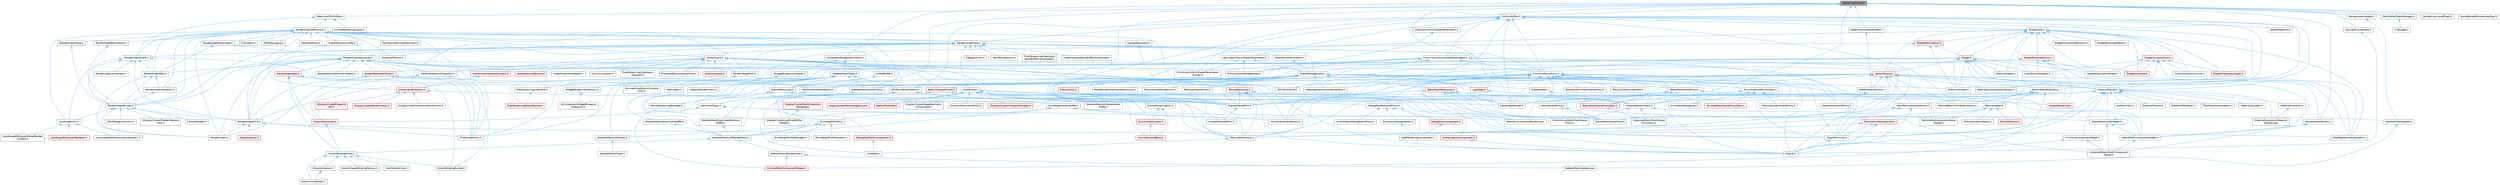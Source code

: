 digraph "RenderingThread.h"
{
 // INTERACTIVE_SVG=YES
 // LATEX_PDF_SIZE
  bgcolor="transparent";
  edge [fontname=Helvetica,fontsize=10,labelfontname=Helvetica,labelfontsize=10];
  node [fontname=Helvetica,fontsize=10,shape=box,height=0.2,width=0.4];
  Node1 [id="Node000001",label="RenderingThread.h",height=0.2,width=0.4,color="gray40", fillcolor="grey60", style="filled", fontcolor="black",tooltip=" "];
  Node1 -> Node2 [id="edge1_Node000001_Node000002",dir="back",color="steelblue1",style="solid",tooltip=" "];
  Node2 [id="Node000002",label="ComponentReregisterContext.h",height=0.2,width=0.4,color="grey40", fillcolor="white", style="filled",URL="$de/d6e/ComponentReregisterContext_8h.html",tooltip=" "];
  Node2 -> Node3 [id="edge2_Node000002_Node000003",dir="back",color="steelblue1",style="solid",tooltip=" "];
  Node3 [id="Node000003",label="SkeletalMeshTypes.h",height=0.2,width=0.4,color="grey40", fillcolor="white", style="filled",URL="$d5/d0c/SkeletalMeshTypes_8h.html",tooltip=" "];
  Node3 -> Node4 [id="edge3_Node000003_Node000004",dir="back",color="steelblue1",style="solid",tooltip=" "];
  Node4 [id="Node000004",label="GPUSkinVertexFactory.h",height=0.2,width=0.4,color="grey40", fillcolor="white", style="filled",URL="$db/dcc/GPUSkinVertexFactory_8h.html",tooltip=" "];
  Node4 -> Node5 [id="edge4_Node000004_Node000005",dir="back",color="steelblue1",style="solid",tooltip=" "];
  Node5 [id="Node000005",label="SkeletalMeshAttributeVertex\lBuffer.h",height=0.2,width=0.4,color="grey40", fillcolor="white", style="filled",URL="$de/d6e/SkeletalMeshAttributeVertexBuffer_8h.html",tooltip=" "];
  Node4 -> Node6 [id="edge5_Node000004_Node000006",dir="back",color="steelblue1",style="solid",tooltip=" "];
  Node6 [id="Node000006",label="SkeletalMeshDuplicatedVertices\lBuffer.h",height=0.2,width=0.4,color="grey40", fillcolor="white", style="filled",URL="$d6/da7/SkeletalMeshDuplicatedVerticesBuffer_8h.html",tooltip=" "];
  Node6 -> Node7 [id="edge6_Node000006_Node000007",dir="back",color="steelblue1",style="solid",tooltip=" "];
  Node7 [id="Node000007",label="SkeletalMeshLODRenderData.h",height=0.2,width=0.4,color="grey40", fillcolor="white", style="filled",URL="$d0/d5a/SkeletalMeshLODRenderData_8h.html",tooltip=" "];
  Node7 -> Node8 [id="edge7_Node000007_Node000008",dir="back",color="steelblue1",style="solid",tooltip=" "];
  Node8 [id="Node000008",label="GroomBindingAsset.h",height=0.2,width=0.4,color="grey40", fillcolor="white", style="filled",URL="$de/d26/GroomBindingAsset_8h.html",tooltip=" "];
  Node8 -> Node9 [id="edge8_Node000008_Node000009",dir="back",color="steelblue1",style="solid",tooltip=" "];
  Node9 [id="Node000009",label="GroomBindingBuilder.h",height=0.2,width=0.4,color="grey40", fillcolor="white", style="filled",URL="$d2/d2f/GroomBindingBuilder_8h.html",tooltip=" "];
  Node8 -> Node10 [id="edge9_Node000008_Node000010",dir="back",color="steelblue1",style="solid",tooltip=" "];
  Node10 [id="Node000010",label="GroomComponent.h",height=0.2,width=0.4,color="grey40", fillcolor="white", style="filled",URL="$de/d2e/GroomComponent_8h.html",tooltip=" "];
  Node8 -> Node11 [id="edge10_Node000008_Node000011",dir="back",color="steelblue1",style="solid",tooltip=" "];
  Node11 [id="Node000011",label="GroomCreateBindingOptions.h",height=0.2,width=0.4,color="grey40", fillcolor="white", style="filled",URL="$d5/dba/GroomCreateBindingOptions_8h.html",tooltip=" "];
  Node8 -> Node12 [id="edge11_Node000008_Node000012",dir="back",color="steelblue1",style="solid",tooltip=" "];
  Node12 [id="Node000012",label="GroomInstance.h",height=0.2,width=0.4,color="grey40", fillcolor="white", style="filled",URL="$dd/d47/GroomInstance_8h.html",tooltip=" "];
  Node12 -> Node10 [id="edge12_Node000012_Node000010",dir="back",color="steelblue1",style="solid",tooltip=" "];
  Node8 -> Node13 [id="edge13_Node000008_Node000013",dir="back",color="steelblue1",style="solid",tooltip=" "];
  Node13 [id="Node000013",label="HairStrandsCore.h",height=0.2,width=0.4,color="grey40", fillcolor="white", style="filled",URL="$d7/def/HairStrandsCore_8h.html",tooltip=" "];
  Node7 -> Node14 [id="edge14_Node000007_Node000014",dir="back",color="steelblue1",style="solid",tooltip=" "];
  Node14 [id="Node000014",label="SkeletalMeshRenderData.h",height=0.2,width=0.4,color="grey40", fillcolor="white", style="filled",URL="$d9/d14/SkeletalMeshRenderData_8h.html",tooltip=" "];
  Node14 -> Node15 [id="edge15_Node000014_Node000015",dir="back",color="steelblue1",style="solid",tooltip=" "];
  Node15 [id="Node000015",label="SkeletalMeshUpdate.cpp",height=0.2,width=0.4,color="grey40", fillcolor="white", style="filled",URL="$db/d45/SkeletalMeshUpdate_8cpp.html",tooltip=" "];
  Node14 -> Node16 [id="edge16_Node000014_Node000016",dir="back",color="steelblue1",style="solid",tooltip=" "];
  Node16 [id="Node000016",label="SkinnedMeshComponentHelper.h",height=0.2,width=0.4,color="red", fillcolor="#FFF0F0", style="filled",URL="$db/d81/SkinnedMeshComponentHelper_8h.html",tooltip=" "];
  Node4 -> Node7 [id="edge17_Node000004_Node000007",dir="back",color="steelblue1",style="solid",tooltip=" "];
  Node4 -> Node18 [id="edge18_Node000004_Node000018",dir="back",color="steelblue1",style="solid",tooltip=" "];
  Node18 [id="Node000018",label="SkinWeightVertexBuffer.h",height=0.2,width=0.4,color="grey40", fillcolor="white", style="filled",URL="$d3/d86/SkinWeightVertexBuffer_8h.html",tooltip=" "];
  Node18 -> Node19 [id="edge19_Node000018_Node000019",dir="back",color="steelblue1",style="solid",tooltip=" "];
  Node19 [id="Node000019",label="GeometryCollectionRendering.h",height=0.2,width=0.4,color="grey40", fillcolor="white", style="filled",URL="$dc/d68/GeometryCollectionRendering_8h.html",tooltip=" "];
  Node18 -> Node7 [id="edge20_Node000018_Node000007",dir="back",color="steelblue1",style="solid",tooltip=" "];
  Node18 -> Node20 [id="edge21_Node000018_Node000020",dir="back",color="steelblue1",style="solid",tooltip=" "];
  Node20 [id="Node000020",label="SkeletalMeshUpdate.h",height=0.2,width=0.4,color="grey40", fillcolor="white", style="filled",URL="$df/d79/SkeletalMeshUpdate_8h.html",tooltip=" "];
  Node20 -> Node15 [id="edge22_Node000020_Node000015",dir="back",color="steelblue1",style="solid",tooltip=" "];
  Node18 -> Node21 [id="edge23_Node000018_Node000021",dir="back",color="steelblue1",style="solid",tooltip=" "];
  Node21 [id="Node000021",label="SkinWeightProfile.h",height=0.2,width=0.4,color="grey40", fillcolor="white", style="filled",URL="$d9/d1f/SkinWeightProfile_8h.html",tooltip=" "];
  Node21 -> Node22 [id="edge24_Node000021_Node000022",dir="back",color="steelblue1",style="solid",tooltip=" "];
  Node22 [id="Node000022",label="SkeletalMeshLODModel.h",height=0.2,width=0.4,color="grey40", fillcolor="white", style="filled",URL="$d2/d34/SkeletalMeshLODModel_8h.html",tooltip=" "];
  Node22 -> Node23 [id="edge25_Node000022_Node000023",dir="back",color="steelblue1",style="solid",tooltip=" "];
  Node23 [id="Node000023",label="SkeletalMeshModel.h",height=0.2,width=0.4,color="grey40", fillcolor="white", style="filled",URL="$d1/d2c/SkeletalMeshModel_8h.html",tooltip=" "];
  Node21 -> Node7 [id="edge26_Node000021_Node000007",dir="back",color="steelblue1",style="solid",tooltip=" "];
  Node21 -> Node24 [id="edge27_Node000021_Node000024",dir="back",color="steelblue1",style="solid",tooltip=" "];
  Node24 [id="Node000024",label="SkinWeightProfileHelpers.h",height=0.2,width=0.4,color="grey40", fillcolor="white", style="filled",URL="$d4/d53/SkinWeightProfileHelpers_8h.html",tooltip=" "];
  Node21 -> Node25 [id="edge28_Node000021_Node000025",dir="back",color="steelblue1",style="solid",tooltip=" "];
  Node25 [id="Node000025",label="SkinWeightProfileManager.h",height=0.2,width=0.4,color="grey40", fillcolor="white", style="filled",URL="$d4/d83/SkinWeightProfileManager_8h.html",tooltip=" "];
  Node3 -> Node26 [id="edge29_Node000003_Node000026",dir="back",color="steelblue1",style="solid",tooltip=" "];
  Node26 [id="Node000026",label="NaniteResources.h",height=0.2,width=0.4,color="grey40", fillcolor="white", style="filled",URL="$d7/d8b/NaniteResources_8h.html",tooltip=" "];
  Node26 -> Node27 [id="edge30_Node000026_Node000027",dir="back",color="steelblue1",style="solid",tooltip=" "];
  Node27 [id="Node000027",label="NaniteSceneProxy.h",height=0.2,width=0.4,color="grey40", fillcolor="white", style="filled",URL="$de/dae/NaniteSceneProxy_8h.html",tooltip=" "];
  Node27 -> Node28 [id="edge31_Node000027_Node000028",dir="back",color="steelblue1",style="solid",tooltip=" "];
  Node28 [id="Node000028",label="NaniteResourcesHelper.h",height=0.2,width=0.4,color="grey40", fillcolor="white", style="filled",URL="$dc/d48/NaniteResourcesHelper_8h.html",tooltip=" "];
  Node28 -> Node29 [id="edge32_Node000028_Node000029",dir="back",color="steelblue1",style="solid",tooltip=" "];
  Node29 [id="Node000029",label="InstancedStaticMeshComponent\lHelper.h",height=0.2,width=0.4,color="grey40", fillcolor="white", style="filled",URL="$dc/dc7/InstancedStaticMeshComponentHelper_8h.html",tooltip=" "];
  Node28 -> Node28 [id="edge33_Node000028_Node000028",dir="back",color="steelblue1",style="solid",tooltip=" "];
  Node28 -> Node30 [id="edge34_Node000028_Node000030",dir="back",color="steelblue1",style="solid",tooltip=" "];
  Node30 [id="Node000030",label="StaticMeshComponentHelper.h",height=0.2,width=0.4,color="grey40", fillcolor="white", style="filled",URL="$dc/dc1/StaticMeshComponentHelper_8h.html",tooltip=" "];
  Node30 -> Node29 [id="edge35_Node000030_Node000029",dir="back",color="steelblue1",style="solid",tooltip=" "];
  Node27 -> Node31 [id="edge36_Node000027_Node000031",dir="back",color="steelblue1",style="solid",tooltip=" "];
  Node31 [id="Node000031",label="SplineMeshSceneProxy.h",height=0.2,width=0.4,color="grey40", fillcolor="white", style="filled",URL="$dd/dcb/SplineMeshSceneProxy_8h.html",tooltip=" "];
  Node26 -> Node32 [id="edge37_Node000026_Node000032",dir="back",color="steelblue1",style="solid",tooltip=" "];
  Node32 [id="Node000032",label="NaniteStreamingManager.h",height=0.2,width=0.4,color="grey40", fillcolor="white", style="filled",URL="$d2/d3f/NaniteStreamingManager_8h.html",tooltip=" "];
  Node26 -> Node16 [id="edge38_Node000026_Node000016",dir="back",color="steelblue1",style="solid",tooltip=" "];
  Node26 -> Node33 [id="edge39_Node000026_Node000033",dir="back",color="steelblue1",style="solid",tooltip=" "];
  Node33 [id="Node000033",label="StaticMeshSceneProxyDesc.h",height=0.2,width=0.4,color="red", fillcolor="#FFF0F0", style="filled",URL="$d0/d31/StaticMeshSceneProxyDesc_8h.html",tooltip=" "];
  Node33 -> Node34 [id="edge40_Node000033_Node000034",dir="back",color="steelblue1",style="solid",tooltip=" "];
  Node34 [id="Node000034",label="InstancedStaticMeshScene\lProxyDesc.h",height=0.2,width=0.4,color="grey40", fillcolor="white", style="filled",URL="$db/dcf/InstancedStaticMeshSceneProxyDesc_8h.html",tooltip=" "];
  Node3 -> Node36 [id="edge41_Node000003_Node000036",dir="back",color="steelblue1",style="solid",tooltip=" "];
  Node36 [id="Node000036",label="SkelImport.h",height=0.2,width=0.4,color="grey40", fillcolor="white", style="filled",URL="$d2/d8b/SkelImport_8h.html",tooltip=" "];
  Node3 -> Node22 [id="edge42_Node000003_Node000022",dir="back",color="steelblue1",style="solid",tooltip=" "];
  Node3 -> Node7 [id="edge43_Node000003_Node000007",dir="back",color="steelblue1",style="solid",tooltip=" "];
  Node3 -> Node37 [id="edge44_Node000003_Node000037",dir="back",color="steelblue1",style="solid",tooltip=" "];
  Node37 [id="Node000037",label="SkeletalMeshSceneProxy.h",height=0.2,width=0.4,color="grey40", fillcolor="white", style="filled",URL="$de/de8/SkeletalMeshSceneProxy_8h.html",tooltip=" "];
  Node37 -> Node38 [id="edge45_Node000037_Node000038",dir="back",color="steelblue1",style="solid",tooltip=" "];
  Node38 [id="Node000038",label="DebugSkelMeshComponent.h",height=0.2,width=0.4,color="red", fillcolor="#FFF0F0", style="filled",URL="$d5/d33/DebugSkelMeshComponent_8h.html",tooltip=" "];
  Node38 -> Node41 [id="edge46_Node000038_Node000041",dir="back",color="steelblue1",style="solid",tooltip=" "];
  Node41 [id="Node000041",label="UnrealEd.h",height=0.2,width=0.4,color="grey40", fillcolor="white", style="filled",URL="$d2/d5f/UnrealEd_8h.html",tooltip=" "];
  Node3 -> Node42 [id="edge47_Node000003_Node000042",dir="back",color="steelblue1",style="solid",tooltip=" "];
  Node42 [id="Node000042",label="SkeletalMeshVertexClothBuffer.h",height=0.2,width=0.4,color="grey40", fillcolor="white", style="filled",URL="$d4/d64/SkeletalMeshVertexClothBuffer_8h.html",tooltip=" "];
  Node42 -> Node7 [id="edge48_Node000042_Node000007",dir="back",color="steelblue1",style="solid",tooltip=" "];
  Node3 -> Node43 [id="edge49_Node000003_Node000043",dir="back",color="steelblue1",style="solid",tooltip=" "];
  Node43 [id="Node000043",label="SkeletalRenderPublic.h",height=0.2,width=0.4,color="grey40", fillcolor="white", style="filled",URL="$d5/d40/SkeletalRenderPublic_8h.html",tooltip=" "];
  Node3 -> Node18 [id="edge50_Node000003_Node000018",dir="back",color="steelblue1",style="solid",tooltip=" "];
  Node3 -> Node44 [id="edge51_Node000003_Node000044",dir="back",color="steelblue1",style="solid",tooltip=" "];
  Node44 [id="Node000044",label="SkinnedAssetAsyncCompile\lUtils.h",height=0.2,width=0.4,color="grey40", fillcolor="white", style="filled",URL="$d0/dc7/SkinnedAssetAsyncCompileUtils_8h.html",tooltip=" "];
  Node2 -> Node45 [id="edge52_Node000002_Node000045",dir="back",color="steelblue1",style="solid",tooltip=" "];
  Node45 [id="Node000045",label="WidgetBlueprintCompiler.h",height=0.2,width=0.4,color="grey40", fillcolor="white", style="filled",URL="$d9/d6b/WidgetBlueprintCompiler_8h.html",tooltip=" "];
  Node45 -> Node46 [id="edge53_Node000045_Node000046",dir="back",color="steelblue1",style="solid",tooltip=" "];
  Node46 [id="Node000046",label="WidgetBlueprintExtension.h",height=0.2,width=0.4,color="grey40", fillcolor="white", style="filled",URL="$d3/de6/WidgetBlueprintExtension_8h.html",tooltip=" "];
  Node46 -> Node47 [id="edge54_Node000046_Node000047",dir="back",color="steelblue1",style="solid",tooltip=" "];
  Node47 [id="Node000047",label="UIComponentWidgetBlueprint\lExtension.h",height=0.2,width=0.4,color="grey40", fillcolor="white", style="filled",URL="$d0/d4b/UIComponentWidgetBlueprintExtension_8h.html",tooltip=" "];
  Node1 -> Node48 [id="edge55_Node000001_Node000048",dir="back",color="steelblue1",style="solid",tooltip=" "];
  Node48 [id="Node000048",label="EngineSharedPCH.h",height=0.2,width=0.4,color="grey40", fillcolor="white", style="filled",URL="$dc/dbb/EngineSharedPCH_8h.html",tooltip=" "];
  Node48 -> Node49 [id="edge56_Node000048_Node000049",dir="back",color="steelblue1",style="solid",tooltip=" "];
  Node49 [id="Node000049",label="UnrealEdSharedPCH.h",height=0.2,width=0.4,color="grey40", fillcolor="white", style="filled",URL="$d1/de6/UnrealEdSharedPCH_8h.html",tooltip=" "];
  Node1 -> Node50 [id="edge57_Node000001_Node000050",dir="back",color="steelblue1",style="solid",tooltip=" "];
  Node50 [id="Node000050",label="InstancedStaticMesh.h",height=0.2,width=0.4,color="grey40", fillcolor="white", style="filled",URL="$dd/d89/InstancedStaticMesh_8h.html",tooltip=" "];
  Node50 -> Node51 [id="edge58_Node000050_Node000051",dir="back",color="steelblue1",style="solid",tooltip=" "];
  Node51 [id="Node000051",label="HierarchicalStaticMeshScene\lProxy.h",height=0.2,width=0.4,color="grey40", fillcolor="white", style="filled",URL="$d3/d4d/HierarchicalStaticMeshSceneProxy_8h.html",tooltip=" "];
  Node50 -> Node29 [id="edge59_Node000050_Node000029",dir="back",color="steelblue1",style="solid",tooltip=" "];
  Node50 -> Node34 [id="edge60_Node000050_Node000034",dir="back",color="steelblue1",style="solid",tooltip=" "];
  Node1 -> Node52 [id="edge61_Node000001_Node000052",dir="back",color="steelblue1",style="solid",tooltip=" "];
  Node52 [id="Node000052",label="NaniteVertexFactory.h",height=0.2,width=0.4,color="grey40", fillcolor="white", style="filled",URL="$dd/df7/NaniteVertexFactory_8h.html",tooltip=" "];
  Node52 -> Node29 [id="edge62_Node000052_Node000029",dir="back",color="steelblue1",style="solid",tooltip=" "];
  Node52 -> Node30 [id="edge63_Node000052_Node000030",dir="back",color="steelblue1",style="solid",tooltip=" "];
  Node1 -> Node53 [id="edge64_Node000001_Node000053",dir="back",color="steelblue1",style="solid",tooltip=" "];
  Node53 [id="Node000053",label="ParticlePerfStatsManager.h",height=0.2,width=0.4,color="grey40", fillcolor="white", style="filled",URL="$dd/db3/ParticlePerfStatsManager_8h.html",tooltip=" "];
  Node53 -> Node54 [id="edge65_Node000053_Node000054",dir="back",color="steelblue1",style="solid",tooltip=" "];
  Node54 [id="Node000054",label="FXBudget.h",height=0.2,width=0.4,color="grey40", fillcolor="white", style="filled",URL="$dc/d8d/FXBudget_8h.html",tooltip=" "];
  Node1 -> Node55 [id="edge66_Node000001_Node000055",dir="back",color="steelblue1",style="solid",tooltip=" "];
  Node55 [id="Node000055",label="RealtimeGPUProfiler.h",height=0.2,width=0.4,color="grey40", fillcolor="white", style="filled",URL="$d7/def/RealtimeGPUProfiler_8h.html",tooltip=" "];
  Node55 -> Node56 [id="edge67_Node000055_Node000056",dir="back",color="steelblue1",style="solid",tooltip=" "];
  Node56 [id="Node000056",label="KismetRenderingLibrary.h",height=0.2,width=0.4,color="grey40", fillcolor="white", style="filled",URL="$dc/d9a/KismetRenderingLibrary_8h.html",tooltip=" "];
  Node55 -> Node57 [id="edge68_Node000055_Node000057",dir="back",color="steelblue1",style="solid",tooltip=" "];
  Node57 [id="Node000057",label="RenderGraphDefinitions.h",height=0.2,width=0.4,color="grey40", fillcolor="white", style="filled",URL="$df/d67/RenderGraphDefinitions_8h.html",tooltip=" "];
  Node57 -> Node58 [id="edge69_Node000057_Node000058",dir="back",color="steelblue1",style="solid",tooltip=" "];
  Node58 [id="Node000058",label="CachedGeometry.h",height=0.2,width=0.4,color="grey40", fillcolor="white", style="filled",URL="$dc/d60/CachedGeometry_8h.html",tooltip=" "];
  Node58 -> Node59 [id="edge70_Node000058_Node000059",dir="back",color="steelblue1",style="solid",tooltip=" "];
  Node59 [id="Node000059",label="GPUSkinCache.h",height=0.2,width=0.4,color="grey40", fillcolor="white", style="filled",URL="$d0/d2d/GPUSkinCache_8h.html",tooltip=" "];
  Node57 -> Node60 [id="edge71_Node000057_Node000060",dir="back",color="steelblue1",style="solid",tooltip=" "];
  Node60 [id="Node000060",label="FXSystem.h",height=0.2,width=0.4,color="grey40", fillcolor="white", style="filled",URL="$d5/daa/FXSystem_8h.html",tooltip=" "];
  Node57 -> Node61 [id="edge72_Node000057_Node000061",dir="back",color="steelblue1",style="solid",tooltip=" "];
  Node61 [id="Node000061",label="GPUMessaging.h",height=0.2,width=0.4,color="grey40", fillcolor="white", style="filled",URL="$d2/d19/GPUMessaging_8h.html",tooltip=" "];
  Node57 -> Node59 [id="edge73_Node000057_Node000059",dir="back",color="steelblue1",style="solid",tooltip=" "];
  Node57 -> Node62 [id="edge74_Node000057_Node000062",dir="back",color="steelblue1",style="solid",tooltip=" "];
  Node62 [id="Node000062",label="GenerateMips.h",height=0.2,width=0.4,color="grey40", fillcolor="white", style="filled",URL="$db/d90/GenerateMips_8h.html",tooltip=" "];
  Node57 -> Node63 [id="edge75_Node000057_Node000063",dir="back",color="steelblue1",style="solid",tooltip=" "];
  Node63 [id="Node000063",label="LandscapeUtils.h",height=0.2,width=0.4,color="grey40", fillcolor="white", style="filled",URL="$d0/dc0/LandscapeUtils_8h.html",tooltip=" "];
  Node63 -> Node64 [id="edge76_Node000063_Node000064",dir="back",color="steelblue1",style="solid",tooltip=" "];
  Node64 [id="Node000064",label="LandscapeEditLayerMergeRender\lContext.h",height=0.2,width=0.4,color="grey40", fillcolor="white", style="filled",URL="$d1/d40/LandscapeEditLayerMergeRenderContext_8h.html",tooltip=" "];
  Node63 -> Node65 [id="edge77_Node000063_Node000065",dir="back",color="steelblue1",style="solid",tooltip=" "];
  Node65 [id="Node000065",label="LandscapeEditLayerRenderer.h",height=0.2,width=0.4,color="red", fillcolor="#FFF0F0", style="filled",URL="$d4/ddf/LandscapeEditLayerRenderer_8h.html",tooltip=" "];
  Node63 -> Node73 [id="edge78_Node000063_Node000073",dir="back",color="steelblue1",style="solid",tooltip=" "];
  Node73 [id="Node000073",label="LandscapeEditResourcesSubsystem.h",height=0.2,width=0.4,color="grey40", fillcolor="white", style="filled",URL="$db/d28/LandscapeEditResourcesSubsystem_8h.html",tooltip=" "];
  Node57 -> Node26 [id="edge79_Node000057_Node000026",dir="back",color="steelblue1",style="solid",tooltip=" "];
  Node57 -> Node74 [id="edge80_Node000057_Node000074",dir="back",color="steelblue1",style="solid",tooltip=" "];
  Node74 [id="Node000074",label="PixelShaderUtils.h",height=0.2,width=0.4,color="grey40", fillcolor="white", style="filled",URL="$d1/dc7/PixelShaderUtils_8h.html",tooltip=" "];
  Node57 -> Node75 [id="edge81_Node000057_Node000075",dir="back",color="steelblue1",style="solid",tooltip=" "];
  Node75 [id="Node000075",label="RayTracingSkinnedGeometry.h",height=0.2,width=0.4,color="grey40", fillcolor="white", style="filled",URL="$d3/dea/RayTracingSkinnedGeometry_8h.html",tooltip=" "];
  Node57 -> Node76 [id="edge82_Node000057_Node000076",dir="back",color="steelblue1",style="solid",tooltip=" "];
  Node76 [id="Node000076",label="RenderGraph.h",height=0.2,width=0.4,color="grey40", fillcolor="white", style="filled",URL="$d7/dd9/RenderGraph_8h.html",tooltip=" "];
  Node57 -> Node77 [id="edge83_Node000057_Node000077",dir="back",color="steelblue1",style="solid",tooltip=" "];
  Node77 [id="Node000077",label="RenderGraphBlackboard.h",height=0.2,width=0.4,color="grey40", fillcolor="white", style="filled",URL="$d4/d32/RenderGraphBlackboard_8h.html",tooltip=" "];
  Node77 -> Node78 [id="edge84_Node000077_Node000078",dir="back",color="steelblue1",style="solid",tooltip=" "];
  Node78 [id="Node000078",label="RenderGraphBuilder.h",height=0.2,width=0.4,color="grey40", fillcolor="white", style="filled",URL="$d4/d7b/RenderGraphBuilder_8h.html",tooltip=" "];
  Node78 -> Node79 [id="edge85_Node000078_Node000079",dir="back",color="steelblue1",style="solid",tooltip=" "];
  Node79 [id="Node000079",label="CanvasRender.h",height=0.2,width=0.4,color="grey40", fillcolor="white", style="filled",URL="$d8/d32/CanvasRender_8h.html",tooltip=" "];
  Node78 -> Node80 [id="edge86_Node000078_Node000080",dir="back",color="steelblue1",style="solid",tooltip=" "];
  Node80 [id="Node000080",label="GPUDebugCrashUtils.h",height=0.2,width=0.4,color="grey40", fillcolor="white", style="filled",URL="$d4/df2/GPUDebugCrashUtils_8h.html",tooltip=" "];
  Node78 -> Node81 [id="edge87_Node000078_Node000081",dir="back",color="steelblue1",style="solid",tooltip=" "];
  Node81 [id="Node000081",label="IDisplayClusterShadersTexture\lUtils.h",height=0.2,width=0.4,color="grey40", fillcolor="white", style="filled",URL="$d3/d83/IDisplayClusterShadersTextureUtils_8h.html",tooltip=" "];
  Node78 -> Node63 [id="edge88_Node000078_Node000063",dir="back",color="steelblue1",style="solid",tooltip=" "];
  Node78 -> Node76 [id="edge89_Node000078_Node000076",dir="back",color="steelblue1",style="solid",tooltip=" "];
  Node78 -> Node82 [id="edge90_Node000078_Node000082",dir="back",color="steelblue1",style="solid",tooltip=" "];
  Node82 [id="Node000082",label="RenderGraphUtils.h",height=0.2,width=0.4,color="grey40", fillcolor="white", style="filled",URL="$d6/d45/RenderGraphUtils_8h.html",tooltip=" "];
  Node82 -> Node83 [id="edge91_Node000082_Node000083",dir="back",color="steelblue1",style="solid",tooltip=" "];
  Node83 [id="Node000083",label="ClearReplacementShaders.h",height=0.2,width=0.4,color="grey40", fillcolor="white", style="filled",URL="$d9/d4e/ClearReplacementShaders_8h.html",tooltip=" "];
  Node82 -> Node84 [id="edge92_Node000082_Node000084",dir="back",color="steelblue1",style="solid",tooltip=" "];
  Node84 [id="Node000084",label="MediaCapture.h",height=0.2,width=0.4,color="red", fillcolor="#FFF0F0", style="filled",URL="$d2/d9c/MediaCapture_8h.html",tooltip=" "];
  Node82 -> Node74 [id="edge93_Node000082_Node000074",dir="back",color="steelblue1",style="solid",tooltip=" "];
  Node82 -> Node76 [id="edge94_Node000082_Node000076",dir="back",color="steelblue1",style="solid",tooltip=" "];
  Node57 -> Node78 [id="edge95_Node000057_Node000078",dir="back",color="steelblue1",style="solid",tooltip=" "];
  Node57 -> Node103 [id="edge96_Node000057_Node000103",dir="back",color="steelblue1",style="solid",tooltip=" "];
  Node103 [id="Node000103",label="RenderGraphEvent.h",height=0.2,width=0.4,color="grey40", fillcolor="white", style="filled",URL="$db/dbb/RenderGraphEvent_8h.html",tooltip=" "];
  Node103 -> Node63 [id="edge97_Node000103_Node000063",dir="back",color="steelblue1",style="solid",tooltip=" "];
  Node103 -> Node74 [id="edge98_Node000103_Node000074",dir="back",color="steelblue1",style="solid",tooltip=" "];
  Node103 -> Node104 [id="edge99_Node000103_Node000104",dir="back",color="steelblue1",style="solid",tooltip=" "];
  Node104 [id="Node000104",label="RenderCaptureInterface.h",height=0.2,width=0.4,color="grey40", fillcolor="white", style="filled",URL="$da/da8/RenderCaptureInterface_8h.html",tooltip=" "];
  Node103 -> Node78 [id="edge100_Node000103_Node000078",dir="back",color="steelblue1",style="solid",tooltip=" "];
  Node103 -> Node105 [id="edge101_Node000103_Node000105",dir="back",color="steelblue1",style="solid",tooltip=" "];
  Node105 [id="Node000105",label="RenderGraphPass.h",height=0.2,width=0.4,color="grey40", fillcolor="white", style="filled",URL="$de/d49/RenderGraphPass_8h.html",tooltip=" "];
  Node105 -> Node76 [id="edge102_Node000105_Node000076",dir="back",color="steelblue1",style="solid",tooltip=" "];
  Node105 -> Node78 [id="edge103_Node000105_Node000078",dir="back",color="steelblue1",style="solid",tooltip=" "];
  Node105 -> Node106 [id="edge104_Node000105_Node000106",dir="back",color="steelblue1",style="solid",tooltip=" "];
  Node106 [id="Node000106",label="RenderGraphValidation.h",height=0.2,width=0.4,color="grey40", fillcolor="white", style="filled",URL="$db/dc5/RenderGraphValidation_8h.html",tooltip=" "];
  Node106 -> Node78 [id="edge105_Node000106_Node000078",dir="back",color="steelblue1",style="solid",tooltip=" "];
  Node103 -> Node82 [id="edge106_Node000103_Node000082",dir="back",color="steelblue1",style="solid",tooltip=" "];
  Node57 -> Node107 [id="edge107_Node000057_Node000107",dir="back",color="steelblue1",style="solid",tooltip=" "];
  Node107 [id="Node000107",label="RenderGraphParameter.h",height=0.2,width=0.4,color="grey40", fillcolor="white", style="filled",URL="$da/d5a/RenderGraphParameter_8h.html",tooltip=" "];
  Node107 -> Node105 [id="edge108_Node000107_Node000105",dir="back",color="steelblue1",style="solid",tooltip=" "];
  Node107 -> Node108 [id="edge109_Node000107_Node000108",dir="back",color="steelblue1",style="solid",tooltip=" "];
  Node108 [id="Node000108",label="RenderGraphResources.h",height=0.2,width=0.4,color="grey40", fillcolor="white", style="filled",URL="$da/da0/RenderGraphResources_8h.html",tooltip=" "];
  Node108 -> Node109 [id="edge110_Node000108_Node000109",dir="back",color="steelblue1",style="solid",tooltip=" "];
  Node109 [id="Node000109",label="HairCardsVertexFactory.h",height=0.2,width=0.4,color="grey40", fillcolor="white", style="filled",URL="$de/d8e/HairCardsVertexFactory_8h.html",tooltip=" "];
  Node108 -> Node110 [id="edge111_Node000108_Node000110",dir="back",color="steelblue1",style="solid",tooltip=" "];
  Node110 [id="Node000110",label="HairStrandsDatas.h",height=0.2,width=0.4,color="red", fillcolor="#FFF0F0", style="filled",URL="$d6/daf/HairStrandsDatas_8h.html",tooltip=" "];
  Node110 -> Node8 [id="edge112_Node000110_Node000008",dir="back",color="steelblue1",style="solid",tooltip=" "];
  Node110 -> Node9 [id="edge113_Node000110_Node000009",dir="back",color="steelblue1",style="solid",tooltip=" "];
  Node110 -> Node117 [id="edge114_Node000110_Node000117",dir="back",color="steelblue1",style="solid",tooltip=" "];
  Node117 [id="Node000117",label="GroomResources.h",height=0.2,width=0.4,color="red", fillcolor="#FFF0F0", style="filled",URL="$d0/d70/GroomResources_8h.html",tooltip=" "];
  Node117 -> Node8 [id="edge115_Node000117_Node000008",dir="back",color="steelblue1",style="solid",tooltip=" "];
  Node110 -> Node119 [id="edge116_Node000110_Node000119",dir="back",color="steelblue1",style="solid",tooltip=" "];
  Node119 [id="Node000119",label="HairStrandsVertexFactory.h",height=0.2,width=0.4,color="grey40", fillcolor="white", style="filled",URL="$d0/d1c/HairStrandsVertexFactory_8h.html",tooltip=" "];
  Node119 -> Node120 [id="edge117_Node000119_Node000120",dir="back",color="steelblue1",style="solid",tooltip=" "];
  Node120 [id="Node000120",label="HairCardsDatas.h",height=0.2,width=0.4,color="grey40", fillcolor="white", style="filled",URL="$da/d01/HairCardsDatas_8h.html",tooltip=" "];
  Node120 -> Node117 [id="edge118_Node000120_Node000117",dir="back",color="steelblue1",style="solid",tooltip=" "];
  Node120 -> Node109 [id="edge119_Node000120_Node000109",dir="back",color="steelblue1",style="solid",tooltip=" "];
  Node108 -> Node121 [id="edge120_Node000108_Node000121",dir="back",color="steelblue1",style="solid",tooltip=" "];
  Node121 [id="Node000121",label="HairStrandsMeshProjection.h",height=0.2,width=0.4,color="grey40", fillcolor="white", style="filled",URL="$d9/d55/HairStrandsMeshProjection_8h.html",tooltip=" "];
  Node121 -> Node9 [id="edge121_Node000121_Node000009",dir="back",color="steelblue1",style="solid",tooltip=" "];
  Node121 -> Node117 [id="edge122_Node000121_Node000117",dir="back",color="steelblue1",style="solid",tooltip=" "];
  Node108 -> Node119 [id="edge123_Node000108_Node000119",dir="back",color="steelblue1",style="solid",tooltip=" "];
  Node108 -> Node74 [id="edge124_Node000108_Node000074",dir="back",color="steelblue1",style="solid",tooltip=" "];
  Node108 -> Node76 [id="edge125_Node000108_Node000076",dir="back",color="steelblue1",style="solid",tooltip=" "];
  Node108 -> Node78 [id="edge126_Node000108_Node000078",dir="back",color="steelblue1",style="solid",tooltip=" "];
  Node108 -> Node105 [id="edge127_Node000108_Node000105",dir="back",color="steelblue1",style="solid",tooltip=" "];
  Node108 -> Node82 [id="edge128_Node000108_Node000082",dir="back",color="steelblue1",style="solid",tooltip=" "];
  Node108 -> Node106 [id="edge129_Node000108_Node000106",dir="back",color="steelblue1",style="solid",tooltip=" "];
  Node108 -> Node122 [id="edge130_Node000108_Node000122",dir="back",color="steelblue1",style="solid",tooltip=" "];
  Node122 [id="Node000122",label="RenderTargetPool.h",height=0.2,width=0.4,color="grey40", fillcolor="white", style="filled",URL="$d5/d5a/RenderTargetPool_8h.html",tooltip=" "];
  Node122 -> Node123 [id="edge131_Node000122_Node000123",dir="back",color="steelblue1",style="solid",tooltip=" "];
  Node123 [id="Node000123",label="PixelStreamingMediaTexture.h",height=0.2,width=0.4,color="red", fillcolor="#FFF0F0", style="filled",URL="$dc/d93/PixelStreamingMediaTexture_8h.html",tooltip=" "];
  Node122 -> Node125 [id="edge132_Node000122_Node000125",dir="back",color="steelblue1",style="solid",tooltip=" "];
  Node125 [id="Node000125",label="PixelStreamingVideoSink.h",height=0.2,width=0.4,color="grey40", fillcolor="white", style="filled",URL="$da/deb/PixelStreamingVideoSink_8h.html",tooltip=" "];
  Node125 -> Node123 [id="edge133_Node000125_Node000123",dir="back",color="steelblue1",style="solid",tooltip=" "];
  Node108 -> Node126 [id="edge134_Node000108_Node000126",dir="back",color="steelblue1",style="solid",tooltip=" "];
  Node126 [id="Node000126",label="ShaderParameterStruct.h",height=0.2,width=0.4,color="red", fillcolor="#FFF0F0", style="filled",URL="$dc/d10/ShaderParameterStruct_8h.html",tooltip=" "];
  Node126 -> Node132 [id="edge135_Node000126_Node000132",dir="back",color="steelblue1",style="solid",tooltip=" "];
  Node132 [id="Node000132",label="OneColorShader.h",height=0.2,width=0.4,color="grey40", fillcolor="white", style="filled",URL="$dc/d2c/OneColorShader_8h.html",tooltip=" "];
  Node126 -> Node74 [id="edge136_Node000126_Node000074",dir="back",color="steelblue1",style="solid",tooltip=" "];
  Node126 -> Node76 [id="edge137_Node000126_Node000076",dir="back",color="steelblue1",style="solid",tooltip=" "];
  Node126 -> Node82 [id="edge138_Node000126_Node000082",dir="back",color="steelblue1",style="solid",tooltip=" "];
  Node108 -> Node134 [id="edge139_Node000108_Node000134",dir="back",color="steelblue1",style="solid",tooltip=" "];
  Node134 [id="Node000134",label="SkeletalMeshDeformerHelpers.h",height=0.2,width=0.4,color="grey40", fillcolor="white", style="filled",URL="$de/dc7/SkeletalMeshDeformerHelpers_8h.html",tooltip=" "];
  Node108 -> Node135 [id="edge140_Node000108_Node000135",dir="back",color="steelblue1",style="solid",tooltip=" "];
  Node135 [id="Node000135",label="UnifiedBuffer.h",height=0.2,width=0.4,color="grey40", fillcolor="white", style="filled",URL="$d3/d39/UnifiedBuffer_8h.html",tooltip=" "];
  Node135 -> Node26 [id="edge141_Node000135_Node000026",dir="back",color="steelblue1",style="solid",tooltip=" "];
  Node135 -> Node32 [id="edge142_Node000135_Node000032",dir="back",color="steelblue1",style="solid",tooltip=" "];
  Node108 -> Node136 [id="edge143_Node000108_Node000136",dir="back",color="steelblue1",style="solid",tooltip=" "];
  Node136 [id="Node000136",label="WaterMeshSceneProxy.h",height=0.2,width=0.4,color="grey40", fillcolor="white", style="filled",URL="$d2/d6c/WaterMeshSceneProxy_8h.html",tooltip=" "];
  Node57 -> Node105 [id="edge144_Node000057_Node000105",dir="back",color="steelblue1",style="solid",tooltip=" "];
  Node57 -> Node108 [id="edge145_Node000057_Node000108",dir="back",color="steelblue1",style="solid",tooltip=" "];
  Node57 -> Node137 [id="edge146_Node000057_Node000137",dir="back",color="steelblue1",style="solid",tooltip=" "];
  Node137 [id="Node000137",label="RenderGraphTrace.h",height=0.2,width=0.4,color="grey40", fillcolor="white", style="filled",URL="$dd/da5/RenderGraphTrace_8h.html",tooltip=" "];
  Node137 -> Node78 [id="edge147_Node000137_Node000078",dir="back",color="steelblue1",style="solid",tooltip=" "];
  Node57 -> Node82 [id="edge148_Node000057_Node000082",dir="back",color="steelblue1",style="solid",tooltip=" "];
  Node57 -> Node106 [id="edge149_Node000057_Node000106",dir="back",color="steelblue1",style="solid",tooltip=" "];
  Node57 -> Node122 [id="edge150_Node000057_Node000122",dir="back",color="steelblue1",style="solid",tooltip=" "];
  Node57 -> Node138 [id="edge151_Node000057_Node000138",dir="back",color="steelblue1",style="solid",tooltip=" "];
  Node138 [id="Node000138",label="RendererInterface.h",height=0.2,width=0.4,color="grey40", fillcolor="white", style="filled",URL="$d1/db7/RendererInterface_8h.html",tooltip=" "];
  Node138 -> Node139 [id="edge152_Node000138_Node000139",dir="back",color="steelblue1",style="solid",tooltip=" "];
  Node139 [id="Node000139",label="DebugCanvas.h",height=0.2,width=0.4,color="grey40", fillcolor="white", style="filled",URL="$df/d5a/DebugCanvas_8h.html",tooltip=" "];
  Node138 -> Node95 [id="edge153_Node000138_Node000095",dir="back",color="steelblue1",style="solid",tooltip=" "];
  Node95 [id="Node000095",label="EpicRtcVideoSink.h",height=0.2,width=0.4,color="grey40", fillcolor="white", style="filled",URL="$d1/d21/EpicRtcVideoSink_8h.html",tooltip=" "];
  Node138 -> Node121 [id="edge154_Node000138_Node000121",dir="back",color="steelblue1",style="solid",tooltip=" "];
  Node138 -> Node140 [id="edge155_Node000138_Node000140",dir="back",color="steelblue1",style="solid",tooltip=" "];
  Node140 [id="Node000140",label="LandscapeRender.h",height=0.2,width=0.4,color="grey40", fillcolor="white", style="filled",URL="$df/d67/LandscapeRender_8h.html",tooltip=" "];
  Node138 -> Node141 [id="edge156_Node000138_Node000141",dir="back",color="steelblue1",style="solid",tooltip=" "];
  Node141 [id="Node000141",label="MeshElementCollector.h",height=0.2,width=0.4,color="grey40", fillcolor="white", style="filled",URL="$d2/dbe/MeshElementCollector_8h.html",tooltip=" "];
  Node141 -> Node142 [id="edge157_Node000141_Node000142",dir="back",color="steelblue1",style="solid",tooltip=" "];
  Node142 [id="Node000142",label="SceneManagement.h",height=0.2,width=0.4,color="grey40", fillcolor="white", style="filled",URL="$de/db9/SceneManagement_8h.html",tooltip=" "];
  Node142 -> Node143 [id="edge158_Node000142_Node000143",dir="back",color="steelblue1",style="solid",tooltip=" "];
  Node143 [id="Node000143",label="EditorViewportClient.h",height=0.2,width=0.4,color="red", fillcolor="#FFF0F0", style="filled",URL="$d4/d41/EditorViewportClient_8h.html",tooltip=" "];
  Node143 -> Node41 [id="edge159_Node000143_Node000041",dir="back",color="steelblue1",style="solid",tooltip=" "];
  Node143 -> Node49 [id="edge160_Node000143_Node000049",dir="back",color="steelblue1",style="solid",tooltip=" "];
  Node142 -> Node165 [id="edge161_Node000142_Node000165",dir="back",color="steelblue1",style="solid",tooltip=" "];
  Node165 [id="Node000165",label="Engine.h",height=0.2,width=0.4,color="grey40", fillcolor="white", style="filled",URL="$d1/d34/Public_2Engine_8h.html",tooltip=" "];
  Node142 -> Node166 [id="edge162_Node000142_Node000166",dir="back",color="steelblue1",style="solid",tooltip=" "];
  Node166 [id="Node000166",label="EngineMinimal.h",height=0.2,width=0.4,color="grey40", fillcolor="white", style="filled",URL="$d0/d2c/EngineMinimal_8h.html",tooltip=" "];
  Node166 -> Node165 [id="edge163_Node000166_Node000165",dir="back",color="steelblue1",style="solid",tooltip=" "];
  Node142 -> Node48 [id="edge164_Node000142_Node000048",dir="back",color="steelblue1",style="solid",tooltip=" "];
  Node142 -> Node167 [id="edge165_Node000142_Node000167",dir="back",color="steelblue1",style="solid",tooltip=" "];
  Node167 [id="Node000167",label="FractureTool.h",height=0.2,width=0.4,color="red", fillcolor="#FFF0F0", style="filled",URL="$d4/d30/FractureTool_8h.html",tooltip=" "];
  Node142 -> Node168 [id="edge166_Node000142_Node000168",dir="back",color="steelblue1",style="solid",tooltip=" "];
  Node168 [id="Node000168",label="HeterogeneousVolumeInterface.h",height=0.2,width=0.4,color="grey40", fillcolor="white", style="filled",URL="$d3/de3/HeterogeneousVolumeInterface_8h.html",tooltip=" "];
  Node142 -> Node140 [id="edge167_Node000142_Node000140",dir="back",color="steelblue1",style="solid",tooltip=" "];
  Node142 -> Node169 [id="edge168_Node000142_Node000169",dir="back",color="steelblue1",style="solid",tooltip=" "];
  Node169 [id="Node000169",label="LightMap.h",height=0.2,width=0.4,color="red", fillcolor="#FFF0F0", style="filled",URL="$d1/d76/LightMap_8h.html",tooltip=" "];
  Node169 -> Node50 [id="edge169_Node000169_Node000050",dir="back",color="steelblue1",style="solid",tooltip=" "];
  Node142 -> Node171 [id="edge170_Node000142_Node000171",dir="back",color="steelblue1",style="solid",tooltip=" "];
  Node171 [id="Node000171",label="MeshBuilderOneFrameResources.h",height=0.2,width=0.4,color="grey40", fillcolor="white", style="filled",URL="$df/d7c/MeshBuilderOneFrameResources_8h.html",tooltip=" "];
  Node142 -> Node172 [id="edge171_Node000142_Node000172",dir="back",color="steelblue1",style="solid",tooltip=" "];
  Node172 [id="Node000172",label="MeshParticleVertexFactory.h",height=0.2,width=0.4,color="grey40", fillcolor="white", style="filled",URL="$d5/d83/MeshParticleVertexFactory_8h.html",tooltip=" "];
  Node172 -> Node165 [id="edge172_Node000172_Node000165",dir="back",color="steelblue1",style="solid",tooltip=" "];
  Node172 -> Node166 [id="edge173_Node000172_Node000166",dir="back",color="steelblue1",style="solid",tooltip=" "];
  Node172 -> Node173 [id="edge174_Node000172_Node000173",dir="back",color="steelblue1",style="solid",tooltip=" "];
  Node173 [id="Node000173",label="ParticleDefinitions.h",height=0.2,width=0.4,color="grey40", fillcolor="white", style="filled",URL="$db/dde/ParticleDefinitions_8h.html",tooltip=" "];
  Node173 -> Node41 [id="edge175_Node000173_Node000041",dir="back",color="steelblue1",style="solid",tooltip=" "];
  Node142 -> Node26 [id="edge176_Node000142_Node000026",dir="back",color="steelblue1",style="solid",tooltip=" "];
  Node142 -> Node173 [id="edge177_Node000142_Node000173",dir="back",color="steelblue1",style="solid",tooltip=" "];
  Node142 -> Node174 [id="edge178_Node000142_Node000174",dir="back",color="steelblue1",style="solid",tooltip=" "];
  Node174 [id="Node000174",label="PhysicsAssetRenderUtils.h",height=0.2,width=0.4,color="grey40", fillcolor="white", style="filled",URL="$d2/dee/PhysicsAssetRenderUtils_8h.html",tooltip=" "];
  Node142 -> Node175 [id="edge179_Node000142_Node000175",dir="back",color="steelblue1",style="solid",tooltip=" "];
  Node175 [id="Node000175",label="RectLightSceneProxy.h",height=0.2,width=0.4,color="grey40", fillcolor="white", style="filled",URL="$d4/d78/RectLightSceneProxy_8h.html",tooltip=" "];
  Node142 -> Node176 [id="edge180_Node000142_Node000176",dir="back",color="steelblue1",style="solid",tooltip=" "];
  Node176 [id="Node000176",label="ShadowMap.h",height=0.2,width=0.4,color="grey40", fillcolor="white", style="filled",URL="$d1/ddb/ShadowMap_8h.html",tooltip=" "];
  Node176 -> Node50 [id="edge181_Node000176_Node000050",dir="back",color="steelblue1",style="solid",tooltip=" "];
  Node142 -> Node177 [id="edge182_Node000142_Node000177",dir="back",color="steelblue1",style="solid",tooltip=" "];
  Node177 [id="Node000177",label="StaticMeshResources.h",height=0.2,width=0.4,color="red", fillcolor="#FFF0F0", style="filled",URL="$d0/db7/StaticMeshResources_8h.html",tooltip=" "];
  Node177 -> Node19 [id="edge183_Node000177_Node000019",dir="back",color="steelblue1",style="solid",tooltip=" "];
  Node177 -> Node51 [id="edge184_Node000177_Node000051",dir="back",color="steelblue1",style="solid",tooltip=" "];
  Node177 -> Node50 [id="edge185_Node000177_Node000050",dir="back",color="steelblue1",style="solid",tooltip=" "];
  Node177 -> Node140 [id="edge186_Node000177_Node000140",dir="back",color="steelblue1",style="solid",tooltip=" "];
  Node177 -> Node7 [id="edge187_Node000177_Node000007",dir="back",color="steelblue1",style="solid",tooltip=" "];
  Node177 -> Node31 [id="edge188_Node000177_Node000031",dir="back",color="steelblue1",style="solid",tooltip=" "];
  Node177 -> Node30 [id="edge189_Node000177_Node000030",dir="back",color="steelblue1",style="solid",tooltip=" "];
  Node142 -> Node266 [id="edge190_Node000142_Node000266",dir="back",color="steelblue1",style="solid",tooltip=" "];
  Node266 [id="Node000266",label="StaticMeshSceneProxy.h",height=0.2,width=0.4,color="grey40", fillcolor="white", style="filled",URL="$d8/d6d/StaticMeshSceneProxy_8h.html",tooltip=" "];
  Node266 -> Node50 [id="edge191_Node000266_Node000050",dir="back",color="steelblue1",style="solid",tooltip=" "];
  Node266 -> Node140 [id="edge192_Node000266_Node000140",dir="back",color="steelblue1",style="solid",tooltip=" "];
  Node266 -> Node31 [id="edge193_Node000266_Node000031",dir="back",color="steelblue1",style="solid",tooltip=" "];
  Node266 -> Node30 [id="edge194_Node000266_Node000030",dir="back",color="steelblue1",style="solid",tooltip=" "];
  Node266 -> Node33 [id="edge195_Node000266_Node000033",dir="back",color="steelblue1",style="solid",tooltip=" "];
  Node138 -> Node267 [id="edge196_Node000138_Node000267",dir="back",color="steelblue1",style="solid",tooltip=" "];
  Node267 [id="Node000267",label="PixelStreamingVideoInput\lBackBufferComposited.h",height=0.2,width=0.4,color="grey40", fillcolor="white", style="filled",URL="$d8/d36/PixelStreamingVideoInputBackBufferComposited_8h.html",tooltip=" "];
  Node138 -> Node268 [id="edge197_Node000138_Node000268",dir="back",color="steelblue1",style="solid",tooltip=" "];
  Node268 [id="Node000268",label="PrimitiveSceneProxy.h",height=0.2,width=0.4,color="grey40", fillcolor="white", style="filled",URL="$dc/d1e/PrimitiveSceneProxy_8h.html",tooltip=" "];
  Node268 -> Node269 [id="edge198_Node000268_Node000269",dir="back",color="steelblue1",style="solid",tooltip=" "];
  Node269 [id="Node000269",label="AnimNextDebugDraw.h",height=0.2,width=0.4,color="grey40", fillcolor="white", style="filled",URL="$dd/de1/AnimNextDebugDraw_8h.html",tooltip=" "];
  Node268 -> Node181 [id="edge199_Node000268_Node000181",dir="back",color="steelblue1",style="solid",tooltip=" "];
  Node181 [id="Node000181",label="BaseDynamicMeshSceneProxy.h",height=0.2,width=0.4,color="grey40", fillcolor="white", style="filled",URL="$d2/dee/BaseDynamicMeshSceneProxy_8h.html",tooltip=" "];
  Node268 -> Node270 [id="edge200_Node000268_Node000270",dir="back",color="steelblue1",style="solid",tooltip=" "];
  Node270 [id="Node000270",label="DebugRenderSceneProxy.h",height=0.2,width=0.4,color="grey40", fillcolor="white", style="filled",URL="$dc/db2/DebugRenderSceneProxy_8h.html",tooltip=" "];
  Node270 -> Node271 [id="edge201_Node000270_Node000271",dir="back",color="steelblue1",style="solid",tooltip=" "];
  Node271 [id="Node000271",label="DebugDrawComponent.h",height=0.2,width=0.4,color="red", fillcolor="#FFF0F0", style="filled",URL="$d9/dae/DebugDrawComponent_8h.html",tooltip=" "];
  Node271 -> Node272 [id="edge202_Node000271_Node000272",dir="back",color="steelblue1",style="solid",tooltip=" "];
  Node272 [id="Node000272",label="EQSRenderingComponent.h",height=0.2,width=0.4,color="grey40", fillcolor="white", style="filled",URL="$df/d63/EQSRenderingComponent_8h.html",tooltip=" "];
  Node270 -> Node272 [id="edge203_Node000270_Node000272",dir="back",color="steelblue1",style="solid",tooltip=" "];
  Node270 -> Node275 [id="edge204_Node000270_Node000275",dir="back",color="steelblue1",style="solid",tooltip=" "];
  Node275 [id="Node000275",label="EnvQueryDebugHelpers.h",height=0.2,width=0.4,color="grey40", fillcolor="white", style="filled",URL="$de/dda/EnvQueryDebugHelpers_8h.html",tooltip=" "];
  Node275 -> Node272 [id="edge205_Node000275_Node000272",dir="back",color="steelblue1",style="solid",tooltip=" "];
  Node270 -> Node276 [id="edge206_Node000270_Node000276",dir="back",color="steelblue1",style="solid",tooltip=" "];
  Node276 [id="Node000276",label="SmartObjectDebugSceneProxy.h",height=0.2,width=0.4,color="grey40", fillcolor="white", style="filled",URL="$dd/df5/SmartObjectDebugSceneProxy_8h.html",tooltip=" "];
  Node268 -> Node165 [id="edge207_Node000268_Node000165",dir="back",color="steelblue1",style="solid",tooltip=" "];
  Node268 -> Node166 [id="edge208_Node000268_Node000166",dir="back",color="steelblue1",style="solid",tooltip=" "];
  Node268 -> Node48 [id="edge209_Node000268_Node000048",dir="back",color="steelblue1",style="solid",tooltip=" "];
  Node268 -> Node19 [id="edge210_Node000268_Node000019",dir="back",color="steelblue1",style="solid",tooltip=" "];
  Node268 -> Node109 [id="edge211_Node000268_Node000109",dir="back",color="steelblue1",style="solid",tooltip=" "];
  Node268 -> Node119 [id="edge212_Node000268_Node000119",dir="back",color="steelblue1",style="solid",tooltip=" "];
  Node268 -> Node168 [id="edge213_Node000268_Node000168",dir="back",color="steelblue1",style="solid",tooltip=" "];
  Node268 -> Node51 [id="edge214_Node000268_Node000051",dir="back",color="steelblue1",style="solid",tooltip=" "];
  Node268 -> Node140 [id="edge215_Node000268_Node000140",dir="back",color="steelblue1",style="solid",tooltip=" "];
  Node268 -> Node27 [id="edge216_Node000268_Node000027",dir="back",color="steelblue1",style="solid",tooltip=" "];
  Node268 -> Node277 [id="edge217_Node000268_Node000277",dir="back",color="steelblue1",style="solid",tooltip=" "];
  Node277 [id="Node000277",label="ParticleSystemSceneProxy.h",height=0.2,width=0.4,color="grey40", fillcolor="white", style="filled",URL="$dd/d25/ParticleSystemSceneProxy_8h.html",tooltip=" "];
  Node268 -> Node278 [id="edge218_Node000268_Node000278",dir="back",color="steelblue1",style="solid",tooltip=" "];
  Node278 [id="Node000278",label="PhysicsFieldComponent.h",height=0.2,width=0.4,color="grey40", fillcolor="white", style="filled",URL="$dd/d76/PhysicsFieldComponent_8h.html",tooltip=" "];
  Node268 -> Node279 [id="edge219_Node000268_Node000279",dir="back",color="steelblue1",style="solid",tooltip=" "];
  Node279 [id="Node000279",label="PrimitiveSceneProxyDesc.h",height=0.2,width=0.4,color="grey40", fillcolor="white", style="filled",URL="$d8/d20/PrimitiveSceneProxyDesc_8h.html",tooltip=" "];
  Node279 -> Node269 [id="edge220_Node000279_Node000269",dir="back",color="steelblue1",style="solid",tooltip=" "];
  Node279 -> Node277 [id="edge221_Node000279_Node000277",dir="back",color="steelblue1",style="solid",tooltip=" "];
  Node279 -> Node280 [id="edge222_Node000279_Node000280",dir="back",color="steelblue1",style="solid",tooltip=" "];
  Node280 [id="Node000280",label="SkinnedMeshSceneProxyDesc.h",height=0.2,width=0.4,color="red", fillcolor="#FFF0F0", style="filled",URL="$dd/d6b/SkinnedMeshSceneProxyDesc_8h.html",tooltip=" "];
  Node279 -> Node33 [id="edge223_Node000279_Node000033",dir="back",color="steelblue1",style="solid",tooltip=" "];
  Node268 -> Node37 [id="edge224_Node000268_Node000037",dir="back",color="steelblue1",style="solid",tooltip=" "];
  Node268 -> Node266 [id="edge225_Node000268_Node000266",dir="back",color="steelblue1",style="solid",tooltip=" "];
  Node268 -> Node136 [id="edge226_Node000268_Node000136",dir="back",color="steelblue1",style="solid",tooltip=" "];
  Node138 -> Node78 [id="edge227_Node000138_Node000078",dir="back",color="steelblue1",style="solid",tooltip=" "];
  Node138 -> Node103 [id="edge228_Node000138_Node000103",dir="back",color="steelblue1",style="solid",tooltip=" "];
  Node138 -> Node108 [id="edge229_Node000138_Node000108",dir="back",color="steelblue1",style="solid",tooltip=" "];
  Node138 -> Node82 [id="edge230_Node000138_Node000082",dir="back",color="steelblue1",style="solid",tooltip=" "];
  Node138 -> Node122 [id="edge231_Node000138_Node000122",dir="back",color="steelblue1",style="solid",tooltip=" "];
  Node138 -> Node142 [id="edge232_Node000138_Node000142",dir="back",color="steelblue1",style="solid",tooltip=" "];
  Node138 -> Node284 [id="edge233_Node000138_Node000284",dir="back",color="steelblue1",style="solid",tooltip=" "];
  Node284 [id="Node000284",label="SceneView.h",height=0.2,width=0.4,color="grey40", fillcolor="white", style="filled",URL="$d0/d2a/SceneView_8h.html",tooltip=" "];
  Node284 -> Node270 [id="edge234_Node000284_Node000270",dir="back",color="steelblue1",style="solid",tooltip=" "];
  Node284 -> Node285 [id="edge235_Node000284_Node000285",dir="back",color="steelblue1",style="solid",tooltip=" "];
  Node285 [id="Node000285",label="DisplayClusterLightCardEditor\lHelper.h",height=0.2,width=0.4,color="grey40", fillcolor="white", style="filled",URL="$d5/d0b/DisplayClusterLightCardEditorHelper_8h.html",tooltip=" "];
  Node284 -> Node286 [id="edge236_Node000284_Node000286",dir="back",color="steelblue1",style="solid",tooltip=" "];
  Node286 [id="Node000286",label="DisplayClusterMeshProjection\lRenderer.h",height=0.2,width=0.4,color="red", fillcolor="#FFF0F0", style="filled",URL="$d5/d85/DisplayClusterMeshProjectionRenderer_8h.html",tooltip=" "];
  Node286 -> Node285 [id="edge237_Node000286_Node000285",dir="back",color="steelblue1",style="solid",tooltip=" "];
  Node284 -> Node288 [id="edge238_Node000284_Node000288",dir="back",color="steelblue1",style="solid",tooltip=" "];
  Node288 [id="Node000288",label="DisplayClusterStageGeometry\lComponent.h",height=0.2,width=0.4,color="grey40", fillcolor="white", style="filled",URL="$d2/df3/DisplayClusterStageGeometryComponent_8h.html",tooltip=" "];
  Node284 -> Node289 [id="edge239_Node000284_Node000289",dir="back",color="steelblue1",style="solid",tooltip=" "];
  Node289 [id="Node000289",label="DynamicResolutionProxy.h",height=0.2,width=0.4,color="grey40", fillcolor="white", style="filled",URL="$de/d4c/DynamicResolutionProxy_8h.html",tooltip=" "];
  Node284 -> Node165 [id="edge240_Node000284_Node000165",dir="back",color="steelblue1",style="solid",tooltip=" "];
  Node284 -> Node166 [id="edge241_Node000284_Node000166",dir="back",color="steelblue1",style="solid",tooltip=" "];
  Node284 -> Node48 [id="edge242_Node000284_Node000048",dir="back",color="steelblue1",style="solid",tooltip=" "];
  Node284 -> Node290 [id="edge243_Node000284_Node000290",dir="back",color="steelblue1",style="solid",tooltip=" "];
  Node290 [id="Node000290",label="GizmoElementBase.h",height=0.2,width=0.4,color="red", fillcolor="#FFF0F0", style="filled",URL="$d5/d19/GizmoElementBase_8h.html",tooltip=" "];
  Node284 -> Node306 [id="edge244_Node000284_Node000306",dir="back",color="steelblue1",style="solid",tooltip=" "];
  Node306 [id="Node000306",label="GizmoRenderingUtil.h",height=0.2,width=0.4,color="grey40", fillcolor="white", style="filled",URL="$d0/d40/GizmoRenderingUtil_8h.html",tooltip=" "];
  Node306 -> Node290 [id="edge245_Node000306_Node000290",dir="back",color="steelblue1",style="solid",tooltip=" "];
  Node306 -> Node307 [id="edge246_Node000306_Node000307",dir="back",color="steelblue1",style="solid",tooltip=" "];
  Node307 [id="Node000307",label="GizmoViewContext.h",height=0.2,width=0.4,color="red", fillcolor="#FFF0F0", style="filled",URL="$dd/d1a/GizmoViewContext_8h.html",tooltip=" "];
  Node307 -> Node290 [id="edge247_Node000307_Node000290",dir="back",color="steelblue1",style="solid",tooltip=" "];
  Node284 -> Node307 [id="edge248_Node000284_Node000307",dir="back",color="steelblue1",style="solid",tooltip=" "];
  Node284 -> Node309 [id="edge249_Node000284_Node000309",dir="back",color="steelblue1",style="solid",tooltip=" "];
  Node309 [id="Node000309",label="IDisplayClusterViewportManager.h",height=0.2,width=0.4,color="red", fillcolor="#FFF0F0", style="filled",URL="$db/da9/IDisplayClusterViewportManager_8h.html",tooltip=" "];
  Node284 -> Node50 [id="edge250_Node000284_Node000050",dir="back",color="steelblue1",style="solid",tooltip=" "];
  Node284 -> Node315 [id="edge251_Node000284_Node000315",dir="back",color="steelblue1",style="solid",tooltip=" "];
  Node315 [id="Node000315",label="LegacyScreenPercentageDriver.h",height=0.2,width=0.4,color="red", fillcolor="#FFF0F0", style="filled",URL="$d7/db3/LegacyScreenPercentageDriver_8h.html",tooltip=" "];
  Node284 -> Node173 [id="edge252_Node000284_Node000173",dir="back",color="steelblue1",style="solid",tooltip=" "];
  Node284 -> Node319 [id="edge253_Node000284_Node000319",dir="back",color="steelblue1",style="solid",tooltip=" "];
  Node319 [id="Node000319",label="SceneCaptureComponent.h",height=0.2,width=0.4,color="red", fillcolor="#FFF0F0", style="filled",URL="$d2/d59/SceneCaptureComponent_8h.html",tooltip=" "];
  Node319 -> Node165 [id="edge254_Node000319_Node000165",dir="back",color="steelblue1",style="solid",tooltip=" "];
  Node284 -> Node323 [id="edge255_Node000284_Node000323",dir="back",color="steelblue1",style="solid",tooltip=" "];
  Node323 [id="Node000323",label="ScreenRendering.h",height=0.2,width=0.4,color="red", fillcolor="#FFF0F0", style="filled",URL="$d8/d7a/ScreenRendering_8h.html",tooltip=" "];
  Node284 -> Node325 [id="edge256_Node000284_Node000325",dir="back",color="steelblue1",style="solid",tooltip=" "];
  Node325 [id="Node000325",label="SpatialPhotoSet.h",height=0.2,width=0.4,color="red", fillcolor="#FFF0F0", style="filled",URL="$d4/de6/SpatialPhotoSet_8h.html",tooltip=" "];
  Node138 -> Node329 [id="edge257_Node000138_Node000329",dir="back",color="steelblue1",style="solid",tooltip=" "];
  Node329 [id="Node000329",label="SceneViewExtension.h",height=0.2,width=0.4,color="red", fillcolor="#FFF0F0", style="filled",URL="$d0/d0d/SceneViewExtension_8h.html",tooltip=" "];
  Node329 -> Node330 [id="edge258_Node000329_Node000330",dir="back",color="steelblue1",style="solid",tooltip=" "];
  Node330 [id="Node000330",label="DisplayClusterRenderFrame.h",height=0.2,width=0.4,color="red", fillcolor="#FFF0F0", style="filled",URL="$d2/d86/DisplayClusterRenderFrame_8h.html",tooltip=" "];
  Node329 -> Node331 [id="edge259_Node000329_Node000331",dir="back",color="steelblue1",style="solid",tooltip=" "];
  Node331 [id="Node000331",label="DisplayClusterSceneViewExtensions.h",height=0.2,width=0.4,color="grey40", fillcolor="white", style="filled",URL="$db/dda/DisplayClusterSceneViewExtensions_8h.html",tooltip=" "];
  Node329 -> Node313 [id="edge260_Node000329_Node000313",dir="back",color="steelblue1",style="solid",tooltip=" "];
  Node313 [id="Node000313",label="IDisplayClusterBlueprint\lAPI.h",height=0.2,width=0.4,color="red", fillcolor="#FFF0F0", style="filled",URL="$d6/dd6/IDisplayClusterBlueprintAPI_8h.html",tooltip=" "];
  Node329 -> Node140 [id="edge261_Node000329_Node000140",dir="back",color="steelblue1",style="solid",tooltip=" "];
  Node138 -> Node99 [id="edge262_Node000138_Node000099",dir="back",color="steelblue1",style="solid",tooltip=" "];
  Node99 [id="Node000099",label="VideoProducerBackBufferComposited.h",height=0.2,width=0.4,color="grey40", fillcolor="white", style="filled",URL="$d5/d3e/VideoProducerBackBufferComposited_8h.html",tooltip=" "];
  Node138 -> Node335 [id="edge263_Node000138_Node000335",dir="back",color="steelblue1",style="solid",tooltip=" "];
  Node335 [id="Node000335",label="VisualizeTexture.h",height=0.2,width=0.4,color="grey40", fillcolor="white", style="filled",URL="$d8/d94/VisualizeTexture_8h.html",tooltip=" "];
  Node57 -> Node336 [id="edge264_Node000057_Node000336",dir="back",color="steelblue1",style="solid",tooltip=" "];
  Node336 [id="Node000336",label="SceneTexturesConfig.h",height=0.2,width=0.4,color="grey40", fillcolor="white", style="filled",URL="$d7/d90/SceneTexturesConfig_8h.html",tooltip=" "];
  Node336 -> Node329 [id="edge265_Node000336_Node000329",dir="back",color="steelblue1",style="solid",tooltip=" "];
  Node57 -> Node135 [id="edge266_Node000057_Node000135",dir="back",color="steelblue1",style="solid",tooltip=" "];
  Node57 -> Node337 [id="edge267_Node000057_Node000337",dir="back",color="steelblue1",style="solid",tooltip=" "];
  Node337 [id="Node000337",label="UnrealClient.h",height=0.2,width=0.4,color="grey40", fillcolor="white", style="filled",URL="$d8/daf/UnrealClient_8h.html",tooltip=" "];
  Node337 -> Node285 [id="edge268_Node000337_Node000285",dir="back",color="steelblue1",style="solid",tooltip=" "];
  Node337 -> Node338 [id="edge269_Node000337_Node000338",dir="back",color="steelblue1",style="solid",tooltip=" "];
  Node338 [id="Node000338",label="DummyViewport.h",height=0.2,width=0.4,color="grey40", fillcolor="white", style="filled",URL="$db/d20/DummyViewport_8h.html",tooltip=" "];
  Node337 -> Node143 [id="edge270_Node000337_Node000143",dir="back",color="steelblue1",style="solid",tooltip=" "];
  Node337 -> Node165 [id="edge271_Node000337_Node000165",dir="back",color="steelblue1",style="solid",tooltip=" "];
  Node337 -> Node166 [id="edge272_Node000337_Node000166",dir="back",color="steelblue1",style="solid",tooltip=" "];
  Node337 -> Node48 [id="edge273_Node000337_Node000048",dir="back",color="steelblue1",style="solid",tooltip=" "];
  Node337 -> Node173 [id="edge274_Node000337_Node000173",dir="back",color="steelblue1",style="solid",tooltip=" "];
  Node337 -> Node339 [id="edge275_Node000337_Node000339",dir="back",color="steelblue1",style="solid",tooltip=" "];
  Node339 [id="Node000339",label="PixelStreamingVideoInput\lViewport.h",height=0.2,width=0.4,color="grey40", fillcolor="white", style="filled",URL="$d1/dbc/PixelStreamingVideoInputViewport_8h.html",tooltip=" "];
  Node337 -> Node340 [id="edge276_Node000337_Node000340",dir="back",color="steelblue1",style="solid",tooltip=" "];
  Node340 [id="Node000340",label="PlanarReflectionSceneProxy.h",height=0.2,width=0.4,color="grey40", fillcolor="white", style="filled",URL="$d7/df8/PlanarReflectionSceneProxy_8h.html",tooltip=" "];
  Node337 -> Node341 [id="edge277_Node000337_Node000341",dir="back",color="steelblue1",style="solid",tooltip=" "];
  Node341 [id="Node000341",label="SceneViewExtensionContext.h",height=0.2,width=0.4,color="red", fillcolor="#FFF0F0", style="filled",URL="$d6/d1c/SceneViewExtensionContext_8h.html",tooltip=" "];
  Node341 -> Node329 [id="edge278_Node000341_Node000329",dir="back",color="steelblue1",style="solid",tooltip=" "];
  Node337 -> Node345 [id="edge279_Node000337_Node000345",dir="back",color="steelblue1",style="solid",tooltip=" "];
  Node345 [id="Node000345",label="SceneViewport.h",height=0.2,width=0.4,color="red", fillcolor="#FFF0F0", style="filled",URL="$d2/d22/SceneViewport_8h.html",tooltip=" "];
  Node337 -> Node347 [id="edge280_Node000337_Node000347",dir="back",color="steelblue1",style="solid",tooltip=" "];
  Node347 [id="Node000347",label="SparseVolumeTexture.h",height=0.2,width=0.4,color="red", fillcolor="#FFF0F0", style="filled",URL="$d4/df8/SparseVolumeTexture_8h.html",tooltip=" "];
  Node337 -> Node349 [id="edge281_Node000337_Node000349",dir="back",color="steelblue1",style="solid",tooltip=" "];
  Node349 [id="Node000349",label="TextureResource.h",height=0.2,width=0.4,color="red", fillcolor="#FFF0F0", style="filled",URL="$dd/df3/TextureResource_8h.html",tooltip=" "];
  Node349 -> Node165 [id="edge282_Node000349_Node000165",dir="back",color="steelblue1",style="solid",tooltip=" "];
  Node349 -> Node166 [id="edge283_Node000349_Node000166",dir="back",color="steelblue1",style="solid",tooltip=" "];
  Node349 -> Node48 [id="edge284_Node000349_Node000048",dir="back",color="steelblue1",style="solid",tooltip=" "];
  Node349 -> Node173 [id="edge285_Node000349_Node000173",dir="back",color="steelblue1",style="solid",tooltip=" "];
  Node337 -> Node102 [id="edge286_Node000337_Node000102",dir="back",color="steelblue1",style="solid",tooltip=" "];
  Node102 [id="Node000102",label="VideoProducerViewport.h",height=0.2,width=0.4,color="grey40", fillcolor="white", style="filled",URL="$d8/d79/VideoProducerViewport_8h.html",tooltip=" "];
  Node57 -> Node335 [id="edge287_Node000057_Node000335",dir="back",color="steelblue1",style="solid",tooltip=" "];
  Node55 -> Node103 [id="edge288_Node000055_Node000103",dir="back",color="steelblue1",style="solid",tooltip=" "];
  Node1 -> Node359 [id="edge289_Node000001_Node000359",dir="back",color="steelblue1",style="solid",tooltip=" "];
  Node359 [id="Node000359",label="RenderAssetUpdate.h",height=0.2,width=0.4,color="grey40", fillcolor="white", style="filled",URL="$df/da4/RenderAssetUpdate_8h.html",tooltip=" "];
  Node359 -> Node20 [id="edge290_Node000359_Node000020",dir="back",color="steelblue1",style="solid",tooltip=" "];
  Node1 -> Node360 [id="edge291_Node000001_Node000360",dir="back",color="steelblue1",style="solid",tooltip=" "];
  Node360 [id="Node000360",label="RenderCommandPipes.h",height=0.2,width=0.4,color="grey40", fillcolor="white", style="filled",URL="$dc/d3f/RenderCommandPipes_8h.html",tooltip=" "];
  Node1 -> Node361 [id="edge292_Node000001_Node000361",dir="back",color="steelblue1",style="solid",tooltip=" "];
  Node361 [id="Node000361",label="SceneRenderBuilderInterface.h",height=0.2,width=0.4,color="grey40", fillcolor="white", style="filled",URL="$d9/de2/SceneRenderBuilderInterface_8h.html",tooltip=" "];
  Node1 -> Node21 [id="edge293_Node000001_Node000021",dir="back",color="steelblue1",style="solid",tooltip=" "];
  Node1 -> Node362 [id="edge294_Node000001_Node000362",dir="back",color="steelblue1",style="solid",tooltip=" "];
  Node362 [id="Node000362",label="SkyLightComponent.h",height=0.2,width=0.4,color="grey40", fillcolor="white", style="filled",URL="$d2/de1/SkyLightComponent_8h.html",tooltip=" "];
  Node362 -> Node165 [id="edge295_Node000362_Node000165",dir="back",color="steelblue1",style="solid",tooltip=" "];
  Node1 -> Node31 [id="edge296_Node000001_Node000031",dir="back",color="steelblue1",style="solid",tooltip=" "];
  Node1 -> Node363 [id="edge297_Node000001_Node000363",dir="back",color="steelblue1",style="solid",tooltip=" "];
  Node363 [id="Node000363",label="UniformBuffer.h",height=0.2,width=0.4,color="grey40", fillcolor="white", style="filled",URL="$de/d78/UniformBuffer_8h.html",tooltip=" "];
  Node363 -> Node48 [id="edge298_Node000363_Node000048",dir="back",color="steelblue1",style="solid",tooltip=" "];
  Node363 -> Node59 [id="edge299_Node000363_Node000059",dir="back",color="steelblue1",style="solid",tooltip=" "];
  Node363 -> Node4 [id="edge300_Node000363_Node000004",dir="back",color="steelblue1",style="solid",tooltip=" "];
  Node363 -> Node364 [id="edge301_Node000363_Node000364",dir="back",color="steelblue1",style="solid",tooltip=" "];
  Node364 [id="Node000364",label="GeometryCacheVertexFactory.h",height=0.2,width=0.4,color="grey40", fillcolor="white", style="filled",URL="$d2/d40/GeometryCacheVertexFactory_8h.html",tooltip=" "];
  Node363 -> Node365 [id="edge302_Node000363_Node000365",dir="back",color="steelblue1",style="solid",tooltip=" "];
  Node365 [id="Node000365",label="InstanceUniformShaderParameters.h",height=0.2,width=0.4,color="grey40", fillcolor="white", style="filled",URL="$dc/df6/InstanceUniformShaderParameters_8h.html",tooltip=" "];
  Node365 -> Node366 [id="edge303_Node000365_Node000366",dir="back",color="steelblue1",style="solid",tooltip=" "];
  Node366 [id="Node000366",label="PrimitiveSceneShaderData.h",height=0.2,width=0.4,color="grey40", fillcolor="white", style="filled",URL="$d5/d88/PrimitiveSceneShaderData_8h.html",tooltip=" "];
  Node363 -> Node140 [id="edge304_Node000363_Node000140",dir="back",color="steelblue1",style="solid",tooltip=" "];
  Node363 -> Node367 [id="edge305_Node000363_Node000367",dir="back",color="steelblue1",style="solid",tooltip=" "];
  Node367 [id="Node000367",label="LightmapUniformShaderParameters.h",height=0.2,width=0.4,color="grey40", fillcolor="white", style="filled",URL="$d0/d17/LightmapUniformShaderParameters_8h.html",tooltip=" "];
  Node367 -> Node366 [id="edge306_Node000367_Node000366",dir="back",color="steelblue1",style="solid",tooltip=" "];
  Node367 -> Node368 [id="edge307_Node000367_Node000368",dir="back",color="steelblue1",style="solid",tooltip=" "];
  Node368 [id="Node000368",label="PrimitiveUniformShaderParameters\lBuilder.h",height=0.2,width=0.4,color="grey40", fillcolor="white", style="filled",URL="$dd/d96/PrimitiveUniformShaderParametersBuilder_8h.html",tooltip=" "];
  Node367 -> Node142 [id="edge308_Node000367_Node000142",dir="back",color="steelblue1",style="solid",tooltip=" "];
  Node363 -> Node369 [id="edge309_Node000363_Node000369",dir="back",color="steelblue1",style="solid",tooltip=" "];
  Node369 [id="Node000369",label="MaterialShared.h",height=0.2,width=0.4,color="grey40", fillcolor="white", style="filled",URL="$d7/d0b/MaterialShared_8h.html",tooltip=" "];
  Node369 -> Node202 [id="edge310_Node000369_Node000202",dir="back",color="steelblue1",style="solid",tooltip=" "];
  Node202 [id="Node000202",label="AddPatchTool.h",height=0.2,width=0.4,color="grey40", fillcolor="white", style="filled",URL="$d5/deb/AddPatchTool_8h.html",tooltip=" "];
  Node369 -> Node165 [id="edge311_Node000369_Node000165",dir="back",color="steelblue1",style="solid",tooltip=" "];
  Node369 -> Node166 [id="edge312_Node000369_Node000166",dir="back",color="steelblue1",style="solid",tooltip=" "];
  Node369 -> Node48 [id="edge313_Node000369_Node000048",dir="back",color="steelblue1",style="solid",tooltip=" "];
  Node369 -> Node370 [id="edge314_Node000369_Node000370",dir="back",color="steelblue1",style="solid",tooltip=" "];
  Node370 [id="Node000370",label="ExternalTexture.h",height=0.2,width=0.4,color="grey40", fillcolor="white", style="filled",URL="$de/d93/ExternalTexture_8h.html",tooltip=" "];
  Node369 -> Node50 [id="edge315_Node000369_Node000050",dir="back",color="steelblue1",style="solid",tooltip=" "];
  Node369 -> Node140 [id="edge316_Node000369_Node000140",dir="back",color="steelblue1",style="solid",tooltip=" "];
  Node369 -> Node371 [id="edge317_Node000369_Node000371",dir="back",color="steelblue1",style="solid",tooltip=" "];
  Node371 [id="Node000371",label="MaterialCompiler.h",height=0.2,width=0.4,color="grey40", fillcolor="white", style="filled",URL="$df/df8/MaterialCompiler_8h.html",tooltip=" "];
  Node371 -> Node372 [id="edge318_Node000371_Node000372",dir="back",color="steelblue1",style="solid",tooltip=" "];
  Node372 [id="Node000372",label="MaterialExpressionMaterial\lSample.cpp",height=0.2,width=0.4,color="grey40", fillcolor="white", style="filled",URL="$d0/dbd/MaterialExpressionMaterialSample_8cpp.html",tooltip=" "];
  Node369 -> Node372 [id="edge319_Node000369_Node000372",dir="back",color="steelblue1",style="solid",tooltip=" "];
  Node369 -> Node373 [id="edge320_Node000369_Node000373",dir="back",color="steelblue1",style="solid",tooltip=" "];
  Node373 [id="Node000373",label="MaterialIRModule.h",height=0.2,width=0.4,color="grey40", fillcolor="white", style="filled",URL="$d4/dc2/MaterialIRModule_8h.html",tooltip=" "];
  Node369 -> Node28 [id="edge321_Node000369_Node000028",dir="back",color="steelblue1",style="solid",tooltip=" "];
  Node369 -> Node374 [id="edge322_Node000369_Node000374",dir="back",color="steelblue1",style="solid",tooltip=" "];
  Node374 [id="Node000374",label="PSOPrecacheValidation.h",height=0.2,width=0.4,color="grey40", fillcolor="white", style="filled",URL="$d0/d55/PSOPrecacheValidation_8h.html",tooltip=" "];
  Node369 -> Node173 [id="edge323_Node000369_Node000173",dir="back",color="steelblue1",style="solid",tooltip=" "];
  Node369 -> Node375 [id="edge324_Node000369_Node000375",dir="back",color="steelblue1",style="solid",tooltip=" "];
  Node375 [id="Node000375",label="PrimitiveComponentHelper.h",height=0.2,width=0.4,color="grey40", fillcolor="white", style="filled",URL="$d1/d08/PrimitiveComponentHelper_8h.html",tooltip=" "];
  Node375 -> Node29 [id="edge325_Node000375_Node000029",dir="back",color="steelblue1",style="solid",tooltip=" "];
  Node375 -> Node16 [id="edge326_Node000375_Node000016",dir="back",color="steelblue1",style="solid",tooltip=" "];
  Node369 -> Node376 [id="edge327_Node000369_Node000376",dir="back",color="steelblue1",style="solid",tooltip=" "];
  Node376 [id="Node000376",label="WaterSubsystem.h",height=0.2,width=0.4,color="grey40", fillcolor="white", style="filled",URL="$d0/d57/WaterSubsystem_8h.html",tooltip=" "];
  Node363 -> Node172 [id="edge328_Node000363_Node000172",dir="back",color="steelblue1",style="solid",tooltip=" "];
  Node363 -> Node377 [id="edge329_Node000363_Node000377",dir="back",color="steelblue1",style="solid",tooltip=" "];
  Node377 [id="Node000377",label="ParticleBeamTrailVertexFactory.h",height=0.2,width=0.4,color="grey40", fillcolor="white", style="filled",URL="$d1/d6b/ParticleBeamTrailVertexFactory_8h.html",tooltip=" "];
  Node363 -> Node378 [id="edge330_Node000363_Node000378",dir="back",color="steelblue1",style="solid",tooltip=" "];
  Node378 [id="Node000378",label="ParticleVertexFactory.h",height=0.2,width=0.4,color="grey40", fillcolor="white", style="filled",URL="$dc/de2/ParticleVertexFactory_8h.html",tooltip=" "];
  Node378 -> Node165 [id="edge331_Node000378_Node000165",dir="back",color="steelblue1",style="solid",tooltip=" "];
  Node378 -> Node166 [id="edge332_Node000378_Node000166",dir="back",color="steelblue1",style="solid",tooltip=" "];
  Node378 -> Node172 [id="edge333_Node000378_Node000172",dir="back",color="steelblue1",style="solid",tooltip=" "];
  Node378 -> Node377 [id="edge334_Node000378_Node000377",dir="back",color="steelblue1",style="solid",tooltip=" "];
  Node378 -> Node173 [id="edge335_Node000378_Node000173",dir="back",color="steelblue1",style="solid",tooltip=" "];
  Node378 -> Node379 [id="edge336_Node000378_Node000379",dir="back",color="steelblue1",style="solid",tooltip=" "];
  Node379 [id="Node000379",label="ParticleHelper.h",height=0.2,width=0.4,color="grey40", fillcolor="white", style="filled",URL="$da/da6/ParticleHelper_8h.html",tooltip=" "];
  Node379 -> Node173 [id="edge337_Node000379_Node000173",dir="back",color="steelblue1",style="solid",tooltip=" "];
  Node379 -> Node380 [id="edge338_Node000379_Node000380",dir="back",color="steelblue1",style="solid",tooltip=" "];
  Node380 [id="Node000380",label="ParticleEmitterInstances.h",height=0.2,width=0.4,color="red", fillcolor="#FFF0F0", style="filled",URL="$d4/dd8/ParticleEmitterInstances_8h.html",tooltip=" "];
  Node380 -> Node165 [id="edge339_Node000380_Node000165",dir="back",color="steelblue1",style="solid",tooltip=" "];
  Node380 -> Node166 [id="edge340_Node000380_Node000166",dir="back",color="steelblue1",style="solid",tooltip=" "];
  Node380 -> Node173 [id="edge341_Node000380_Node000173",dir="back",color="steelblue1",style="solid",tooltip=" "];
  Node379 -> Node390 [id="edge342_Node000379_Node000390",dir="back",color="steelblue1",style="solid",tooltip=" "];
  Node390 [id="Node000390",label="ParticleModule.h",height=0.2,width=0.4,color="red", fillcolor="#FFF0F0", style="filled",URL="$d7/d7c/ParticleModule_8h.html",tooltip=" "];
  Node379 -> Node436 [id="edge343_Node000379_Node000436",dir="back",color="steelblue1",style="solid",tooltip=" "];
  Node436 [id="Node000436",label="ParticleModuleLocationBone\lSocket.h",height=0.2,width=0.4,color="grey40", fillcolor="white", style="filled",URL="$da/d3d/ParticleModuleLocationBoneSocket_8h.html",tooltip=" "];
  Node379 -> Node499 [id="edge344_Node000379_Node000499",dir="back",color="steelblue1",style="solid",tooltip=" "];
  Node499 [id="Node000499",label="ParticleSystemReplay.h",height=0.2,width=0.4,color="grey40", fillcolor="white", style="filled",URL="$d7/dc7/ParticleSystemReplay_8h.html",tooltip=" "];
  Node363 -> Node268 [id="edge345_Node000363_Node000268",dir="back",color="steelblue1",style="solid",tooltip=" "];
  Node363 -> Node500 [id="edge346_Node000363_Node000500",dir="back",color="steelblue1",style="solid",tooltip=" "];
  Node500 [id="Node000500",label="PrimitiveUniformShaderParameters.h",height=0.2,width=0.4,color="grey40", fillcolor="white", style="filled",URL="$d9/d46/PrimitiveUniformShaderParameters_8h.html",tooltip=" "];
  Node500 -> Node165 [id="edge347_Node000500_Node000165",dir="back",color="steelblue1",style="solid",tooltip=" "];
  Node500 -> Node166 [id="edge348_Node000500_Node000166",dir="back",color="steelblue1",style="solid",tooltip=" "];
  Node500 -> Node48 [id="edge349_Node000500_Node000048",dir="back",color="steelblue1",style="solid",tooltip=" "];
  Node500 -> Node173 [id="edge350_Node000500_Node000173",dir="back",color="steelblue1",style="solid",tooltip=" "];
  Node500 -> Node268 [id="edge351_Node000500_Node000268",dir="back",color="steelblue1",style="solid",tooltip=" "];
  Node500 -> Node366 [id="edge352_Node000500_Node000366",dir="back",color="steelblue1",style="solid",tooltip=" "];
  Node500 -> Node368 [id="edge353_Node000500_Node000368",dir="back",color="steelblue1",style="solid",tooltip=" "];
  Node500 -> Node142 [id="edge354_Node000500_Node000142",dir="back",color="steelblue1",style="solid",tooltip=" "];
  Node363 -> Node368 [id="edge355_Node000363_Node000368",dir="back",color="steelblue1",style="solid",tooltip=" "];
  Node363 -> Node138 [id="edge356_Node000363_Node000138",dir="back",color="steelblue1",style="solid",tooltip=" "];
  Node363 -> Node501 [id="edge357_Node000363_Node000501",dir="back",color="steelblue1",style="solid",tooltip=" "];
  Node501 [id="Node000501",label="ShaderCore.h",height=0.2,width=0.4,color="grey40", fillcolor="white", style="filled",URL="$d2/dc9/ShaderCore_8h.html",tooltip=" "];
  Node501 -> Node83 [id="edge358_Node000501_Node000083",dir="back",color="steelblue1",style="solid",tooltip=" "];
  Node501 -> Node502 [id="edge359_Node000501_Node000502",dir="back",color="steelblue1",style="solid",tooltip=" "];
  Node502 [id="Node000502",label="CopyTextureShaders.h",height=0.2,width=0.4,color="grey40", fillcolor="white", style="filled",URL="$dc/d7f/CopyTextureShaders_8h.html",tooltip=" "];
  Node501 -> Node503 [id="edge360_Node000501_Node000503",dir="back",color="steelblue1",style="solid",tooltip=" "];
  Node503 [id="Node000503",label="CrossCompilerCommon.h",height=0.2,width=0.4,color="grey40", fillcolor="white", style="filled",URL="$d4/d2c/CrossCompilerCommon_8h.html",tooltip=" "];
  Node501 -> Node48 [id="edge361_Node000501_Node000048",dir="back",color="steelblue1",style="solid",tooltip=" "];
  Node501 -> Node132 [id="edge362_Node000501_Node000132",dir="back",color="steelblue1",style="solid",tooltip=" "];
  Node501 -> Node504 [id="edge363_Node000501_Node000504",dir="back",color="steelblue1",style="solid",tooltip=" "];
  Node504 [id="Node000504",label="ResolveShader.h",height=0.2,width=0.4,color="grey40", fillcolor="white", style="filled",URL="$d0/d1c/ResolveShader_8h.html",tooltip=" "];
  Node501 -> Node505 [id="edge364_Node000501_Node000505",dir="back",color="steelblue1",style="solid",tooltip=" "];
  Node505 [id="Node000505",label="Shader.h",height=0.2,width=0.4,color="red", fillcolor="#FFF0F0", style="filled",URL="$d2/dac/Shader_8h.html",tooltip=" "];
  Node505 -> Node83 [id="edge365_Node000505_Node000083",dir="back",color="steelblue1",style="solid",tooltip=" "];
  Node505 -> Node502 [id="edge366_Node000505_Node000502",dir="back",color="steelblue1",style="solid",tooltip=" "];
  Node505 -> Node48 [id="edge367_Node000505_Node000048",dir="back",color="steelblue1",style="solid",tooltip=" "];
  Node505 -> Node121 [id="edge368_Node000505_Node000121",dir="back",color="steelblue1",style="solid",tooltip=" "];
  Node505 -> Node369 [id="edge369_Node000505_Node000369",dir="back",color="steelblue1",style="solid",tooltip=" "];
  Node505 -> Node132 [id="edge370_Node000505_Node000132",dir="back",color="steelblue1",style="solid",tooltip=" "];
  Node505 -> Node74 [id="edge371_Node000505_Node000074",dir="back",color="steelblue1",style="solid",tooltip=" "];
  Node505 -> Node82 [id="edge372_Node000505_Node000082",dir="back",color="steelblue1",style="solid",tooltip=" "];
  Node505 -> Node504 [id="edge373_Node000505_Node000504",dir="back",color="steelblue1",style="solid",tooltip=" "];
  Node505 -> Node323 [id="edge374_Node000505_Node000323",dir="back",color="steelblue1",style="solid",tooltip=" "];
  Node505 -> Node706 [id="edge375_Node000505_Node000706",dir="back",color="steelblue1",style="solid",tooltip=" "];
  Node706 [id="Node000706",label="ShaderCompiler.h",height=0.2,width=0.4,color="red", fillcolor="#FFF0F0", style="filled",URL="$d4/de9/ShaderCompiler_8h.html",tooltip=" "];
  Node505 -> Node126 [id="edge376_Node000505_Node000126",dir="back",color="steelblue1",style="solid",tooltip=" "];
  Node505 -> Node515 [id="edge377_Node000505_Node000515",dir="back",color="steelblue1",style="solid",tooltip=" "];
  Node515 [id="Node000515",label="UpdateDescriptorHandle.h",height=0.2,width=0.4,color="grey40", fillcolor="white", style="filled",URL="$d4/dfc/UpdateDescriptorHandle_8h.html",tooltip=" "];
  Node505 -> Node712 [id="edge378_Node000505_Node000712",dir="back",color="steelblue1",style="solid",tooltip=" "];
  Node712 [id="Node000712",label="VertexFactory.h",height=0.2,width=0.4,color="red", fillcolor="#FFF0F0", style="filled",URL="$d8/dc4/VertexFactory_8h.html",tooltip=" "];
  Node712 -> Node48 [id="edge379_Node000712_Node000048",dir="back",color="steelblue1",style="solid",tooltip=" "];
  Node712 -> Node59 [id="edge380_Node000712_Node000059",dir="back",color="steelblue1",style="solid",tooltip=" "];
  Node712 -> Node4 [id="edge381_Node000712_Node000004",dir="back",color="steelblue1",style="solid",tooltip=" "];
  Node712 -> Node364 [id="edge382_Node000712_Node000364",dir="back",color="steelblue1",style="solid",tooltip=" "];
  Node712 -> Node109 [id="edge383_Node000712_Node000109",dir="back",color="steelblue1",style="solid",tooltip=" "];
  Node712 -> Node119 [id="edge384_Node000712_Node000119",dir="back",color="steelblue1",style="solid",tooltip=" "];
  Node712 -> Node50 [id="edge385_Node000712_Node000050",dir="back",color="steelblue1",style="solid",tooltip=" "];
  Node712 -> Node140 [id="edge386_Node000712_Node000140",dir="back",color="steelblue1",style="solid",tooltip=" "];
  Node712 -> Node369 [id="edge387_Node000712_Node000369",dir="back",color="steelblue1",style="solid",tooltip=" "];
  Node712 -> Node172 [id="edge388_Node000712_Node000172",dir="back",color="steelblue1",style="solid",tooltip=" "];
  Node712 -> Node26 [id="edge389_Node000712_Node000026",dir="back",color="steelblue1",style="solid",tooltip=" "];
  Node712 -> Node52 [id="edge390_Node000712_Node000052",dir="back",color="steelblue1",style="solid",tooltip=" "];
  Node712 -> Node377 [id="edge391_Node000712_Node000377",dir="back",color="steelblue1",style="solid",tooltip=" "];
  Node712 -> Node378 [id="edge392_Node000712_Node000378",dir="back",color="steelblue1",style="solid",tooltip=" "];
  Node712 -> Node31 [id="edge393_Node000712_Node000031",dir="back",color="steelblue1",style="solid",tooltip=" "];
  Node712 -> Node30 [id="edge394_Node000712_Node000030",dir="back",color="steelblue1",style="solid",tooltip=" "];
  Node712 -> Node714 [id="edge395_Node000712_Node000714",dir="back",color="steelblue1",style="solid",tooltip=" "];
  Node714 [id="Node000714",label="WaterVertexFactory.h",height=0.2,width=0.4,color="grey40", fillcolor="white", style="filled",URL="$da/da0/WaterVertexFactory_8h.html",tooltip=" "];
  Node714 -> Node136 [id="edge396_Node000714_Node000136",dir="back",color="steelblue1",style="solid",tooltip=" "];
  Node501 -> Node706 [id="edge397_Node000501_Node000706",dir="back",color="steelblue1",style="solid",tooltip=" "];
  Node501 -> Node715 [id="edge398_Node000501_Node000715",dir="back",color="steelblue1",style="solid",tooltip=" "];
  Node715 [id="Node000715",label="ShaderCompilerCore.h",height=0.2,width=0.4,color="red", fillcolor="#FFF0F0", style="filled",URL="$d0/d99/ShaderCompilerCore_8h.html",tooltip=" "];
  Node715 -> Node83 [id="edge399_Node000715_Node000083",dir="back",color="steelblue1",style="solid",tooltip=" "];
  Node715 -> Node502 [id="edge400_Node000715_Node000502",dir="back",color="steelblue1",style="solid",tooltip=" "];
  Node715 -> Node503 [id="edge401_Node000715_Node000503",dir="back",color="steelblue1",style="solid",tooltip=" "];
  Node715 -> Node369 [id="edge402_Node000715_Node000369",dir="back",color="steelblue1",style="solid",tooltip=" "];
  Node715 -> Node706 [id="edge403_Node000715_Node000706",dir="back",color="steelblue1",style="solid",tooltip=" "];
  Node715 -> Node716 [id="edge404_Node000715_Node000716",dir="back",color="steelblue1",style="solid",tooltip=" "];
  Node716 [id="Node000716",label="ShaderPreprocessTypes.h",height=0.2,width=0.4,color="red", fillcolor="#FFF0F0", style="filled",URL="$d7/d96/ShaderPreprocessTypes_8h.html",tooltip=" "];
  Node715 -> Node515 [id="edge405_Node000715_Node000515",dir="back",color="steelblue1",style="solid",tooltip=" "];
  Node501 -> Node717 [id="edge406_Node000501_Node000717",dir="back",color="steelblue1",style="solid",tooltip=" "];
  Node717 [id="Node000717",label="ShaderCompilerDefinitions.h",height=0.2,width=0.4,color="grey40", fillcolor="white", style="filled",URL="$d1/dc9/ShaderCompilerDefinitions_8h.html",tooltip=" "];
  Node501 -> Node718 [id="edge407_Node000501_Node000718",dir="back",color="steelblue1",style="solid",tooltip=" "];
  Node718 [id="Node000718",label="ShaderParameterParser.h",height=0.2,width=0.4,color="grey40", fillcolor="white", style="filled",URL="$d0/d21/ShaderParameterParser_8h.html",tooltip=" "];
  Node501 -> Node719 [id="edge408_Node000501_Node000719",dir="back",color="steelblue1",style="solid",tooltip=" "];
  Node719 [id="Node000719",label="ShaderParameterUtils.h",height=0.2,width=0.4,color="red", fillcolor="#FFF0F0", style="filled",URL="$d9/dfb/ShaderParameterUtils_8h.html",tooltip=" "];
  Node719 -> Node83 [id="edge409_Node000719_Node000083",dir="back",color="steelblue1",style="solid",tooltip=" "];
  Node719 -> Node502 [id="edge410_Node000719_Node000502",dir="back",color="steelblue1",style="solid",tooltip=" "];
  Node719 -> Node48 [id="edge411_Node000719_Node000048",dir="back",color="steelblue1",style="solid",tooltip=" "];
  Node719 -> Node19 [id="edge412_Node000719_Node000019",dir="back",color="steelblue1",style="solid",tooltip=" "];
  Node719 -> Node132 [id="edge413_Node000719_Node000132",dir="back",color="steelblue1",style="solid",tooltip=" "];
  Node719 -> Node323 [id="edge414_Node000719_Node000323",dir="back",color="steelblue1",style="solid",tooltip=" "];
  Node719 -> Node515 [id="edge415_Node000719_Node000515",dir="back",color="steelblue1",style="solid",tooltip=" "];
  Node501 -> Node720 [id="edge416_Node000501_Node000720",dir="back",color="steelblue1",style="solid",tooltip=" "];
  Node720 [id="Node000720",label="ShaderPermutation.h",height=0.2,width=0.4,color="red", fillcolor="#FFF0F0", style="filled",URL="$d5/d15/ShaderPermutation_8h.html",tooltip=" "];
  Node720 -> Node132 [id="edge417_Node000720_Node000132",dir="back",color="steelblue1",style="solid",tooltip=" "];
  Node720 -> Node74 [id="edge418_Node000720_Node000074",dir="back",color="steelblue1",style="solid",tooltip=" "];
  Node720 -> Node505 [id="edge419_Node000720_Node000505",dir="back",color="steelblue1",style="solid",tooltip=" "];
  Node501 -> Node716 [id="edge420_Node000501_Node000716",dir="back",color="steelblue1",style="solid",tooltip=" "];
  Node501 -> Node515 [id="edge421_Node000501_Node000515",dir="back",color="steelblue1",style="solid",tooltip=" "];
  Node501 -> Node712 [id="edge422_Node000501_Node000712",dir="back",color="steelblue1",style="solid",tooltip=" "];
  Node363 -> Node722 [id="edge423_Node000363_Node000722",dir="back",color="steelblue1",style="solid",tooltip=" "];
  Node722 [id="Node000722",label="SpeedTreeWind.h",height=0.2,width=0.4,color="grey40", fillcolor="white", style="filled",URL="$d3/d40/SpeedTreeWind_8h.html",tooltip=" "];
  Node1 -> Node723 [id="edge424_Node000001_Node000723",dir="back",color="steelblue1",style="solid",tooltip=" "];
  Node723 [id="Node000723",label="WaterInstanceDataBuffer.h",height=0.2,width=0.4,color="grey40", fillcolor="white", style="filled",URL="$d5/d79/WaterInstanceDataBuffer_8h.html",tooltip=" "];
  Node723 -> Node714 [id="edge425_Node000723_Node000714",dir="back",color="steelblue1",style="solid",tooltip=" "];
}
